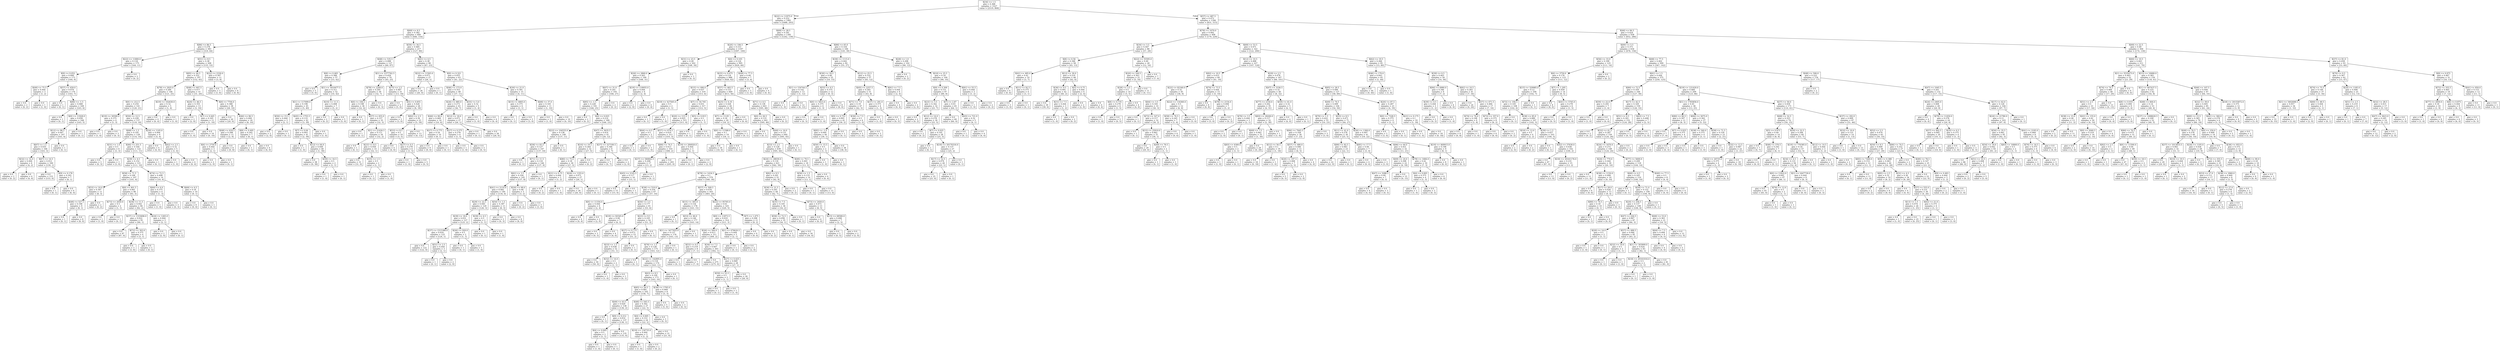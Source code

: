 digraph Tree {
node [shape=box] ;
0 [label="X[34] <= 1.5\ngini = 0.368\nsamples = 3327\nvalue = [2519, 808]"] ;
1 [label="X[22] <= 11975.0\ngini = 0.252\nsamples = 1981\nvalue = [1688, 293]"] ;
0 -> 1 [labeldistance=2.5, labelangle=45, headlabel="True"] ;
2 [label="X[69] <= 8.5\ngini = 0.382\nsamples = 600\nvalue = [446, 154]"] ;
1 -> 2 ;
3 [label="X[86] <= 86.5\ngini = 0.278\nsamples = 383\nvalue = [319, 64]"] ;
2 -> 3 ;
4 [label="X[22] <= 11800.0\ngini = 0.118\nsamples = 175\nvalue = [164, 11]"] ;
3 -> 4 ;
5 [label="X[9] <= 0.052\ngini = 0.099\nsamples = 173\nvalue = [164, 9]"] ;
4 -> 5 ;
6 [label="X[49] <= 75.5\ngini = 0.444\nsamples = 3\nvalue = [1, 2]"] ;
5 -> 6 ;
7 [label="gini = 0.0\nsamples = 2\nvalue = [0, 2]"] ;
6 -> 7 ;
8 [label="gini = 0.0\nsamples = 1\nvalue = [1, 0]"] ;
6 -> 8 ;
9 [label="X[57] <= 459.0\ngini = 0.079\nsamples = 170\nvalue = [163, 7]"] ;
5 -> 9 ;
10 [label="gini = 0.0\nsamples = 1\nvalue = [0, 1]"] ;
9 -> 10 ;
11 [label="X[86] <= -1.5\ngini = 0.068\nsamples = 169\nvalue = [163, 6]"] ;
9 -> 11 ;
12 [label="gini = 0.0\nsamples = 1\nvalue = [0, 1]"] ;
11 -> 12 ;
13 [label="X[0] <= 11928.0\ngini = 0.058\nsamples = 168\nvalue = [163, 5]"] ;
11 -> 13 ;
14 [label="X[12] <= 86.5\ngini = 0.047\nsamples = 167\nvalue = [163, 4]"] ;
13 -> 14 ;
15 [label="X[67] <= 1.5\ngini = 0.035\nsamples = 166\nvalue = [163, 3]"] ;
14 -> 15 ;
16 [label="X[32] <= 32.0\ngini = 0.444\nsamples = 6\nvalue = [4, 2]"] ;
15 -> 16 ;
17 [label="gini = 0.0\nsamples = 2\nvalue = [0, 2]"] ;
16 -> 17 ;
18 [label="gini = 0.0\nsamples = 4\nvalue = [4, 0]"] ;
16 -> 18 ;
19 [label="X[67] <= 14.5\ngini = 0.012\nsamples = 160\nvalue = [159, 1]"] ;
15 -> 19 ;
20 [label="gini = 0.0\nsamples = 153\nvalue = [153, 0]"] ;
19 -> 20 ;
21 [label="X[9] <= 0.178\ngini = 0.245\nsamples = 7\nvalue = [6, 1]"] ;
19 -> 21 ;
22 [label="gini = 0.0\nsamples = 1\nvalue = [0, 1]"] ;
21 -> 22 ;
23 [label="gini = 0.0\nsamples = 6\nvalue = [6, 0]"] ;
21 -> 23 ;
24 [label="gini = 0.0\nsamples = 1\nvalue = [0, 1]"] ;
14 -> 24 ;
25 [label="gini = 0.0\nsamples = 1\nvalue = [0, 1]"] ;
13 -> 25 ;
26 [label="gini = 0.0\nsamples = 2\nvalue = [0, 2]"] ;
4 -> 26 ;
27 [label="X[51] <= 8.5\ngini = 0.38\nsamples = 208\nvalue = [155, 53]"] ;
3 -> 27 ;
28 [label="X[85] <= 44.5\ngini = 0.352\nsamples = 197\nvalue = [152, 45]"] ;
27 -> 28 ;
29 [label="X[78] <= 2925.0\ngini = 0.284\nsamples = 146\nvalue = [121, 25]"] ;
28 -> 29 ;
30 [label="X[0] <= 212.5\ngini = 0.254\nsamples = 141\nvalue = [120, 21]"] ;
29 -> 30 ;
31 [label="X[19] <= 30590.0\ngini = 0.375\nsamples = 4\nvalue = [1, 3]"] ;
30 -> 31 ;
32 [label="gini = 0.0\nsamples = 1\nvalue = [1, 0]"] ;
31 -> 32 ;
33 [label="gini = 0.0\nsamples = 3\nvalue = [0, 3]"] ;
31 -> 33 ;
34 [label="X[50] <= 12.5\ngini = 0.228\nsamples = 137\nvalue = [119, 18]"] ;
30 -> 34 ;
35 [label="X[68] <= 1.5\ngini = 0.195\nsamples = 128\nvalue = [114, 14]"] ;
34 -> 35 ;
36 [label="X[31] <= 1.0\ngini = 0.5\nsamples = 6\nvalue = [3, 3]"] ;
35 -> 36 ;
37 [label="gini = 0.0\nsamples = 3\nvalue = [0, 3]"] ;
36 -> 37 ;
38 [label="gini = 0.0\nsamples = 3\nvalue = [3, 0]"] ;
36 -> 38 ;
39 [label="X[46] <= 251.5\ngini = 0.164\nsamples = 122\nvalue = [111, 11]"] ;
35 -> 39 ;
40 [label="X[39] <= 4.5\ngini = 0.152\nsamples = 121\nvalue = [111, 10]"] ;
39 -> 40 ;
41 [label="X[58] <= 71.5\ngini = 0.106\nsamples = 107\nvalue = [101, 6]"] ;
40 -> 41 ;
42 [label="X[53] <= 10.0\ngini = 0.397\nsamples = 11\nvalue = [8, 3]"] ;
41 -> 42 ;
43 [label="X[48] <= 527.5\ngini = 0.198\nsamples = 9\nvalue = [8, 1]"] ;
42 -> 43 ;
44 [label="gini = 0.0\nsamples = 1\nvalue = [0, 1]"] ;
43 -> 44 ;
45 [label="gini = 0.0\nsamples = 8\nvalue = [8, 0]"] ;
43 -> 45 ;
46 [label="gini = 0.0\nsamples = 2\nvalue = [0, 2]"] ;
42 -> 46 ;
47 [label="X[0] <= 401.5\ngini = 0.061\nsamples = 96\nvalue = [93, 3]"] ;
41 -> 47 ;
48 [label="X[73] <= 2050.0\ngini = 0.5\nsamples = 2\nvalue = [1, 1]"] ;
47 -> 48 ;
49 [label="gini = 0.0\nsamples = 1\nvalue = [1, 0]"] ;
48 -> 49 ;
50 [label="gini = 0.0\nsamples = 1\nvalue = [0, 1]"] ;
48 -> 50 ;
51 [label="X[36] <= 11.5\ngini = 0.042\nsamples = 94\nvalue = [92, 2]"] ;
47 -> 51 ;
52 [label="X[37] <= 1333696.0\ngini = 0.022\nsamples = 91\nvalue = [90, 1]"] ;
51 -> 52 ;
53 [label="gini = 0.0\nsamples = 87\nvalue = [87, 0]"] ;
52 -> 53 ;
54 [label="X[72] <= 303.0\ngini = 0.375\nsamples = 4\nvalue = [3, 1]"] ;
52 -> 54 ;
55 [label="gini = 0.0\nsamples = 3\nvalue = [3, 0]"] ;
54 -> 55 ;
56 [label="gini = 0.0\nsamples = 1\nvalue = [0, 1]"] ;
54 -> 56 ;
57 [label="X[24] <= 1265.0\ngini = 0.444\nsamples = 3\nvalue = [2, 1]"] ;
51 -> 57 ;
58 [label="gini = 0.0\nsamples = 2\nvalue = [2, 0]"] ;
57 -> 58 ;
59 [label="gini = 0.0\nsamples = 1\nvalue = [0, 1]"] ;
57 -> 59 ;
60 [label="X[74] <= 72.5\ngini = 0.408\nsamples = 14\nvalue = [10, 4]"] ;
40 -> 60 ;
61 [label="X[60] <= 6.0\ngini = 0.375\nsamples = 4\nvalue = [1, 3]"] ;
60 -> 61 ;
62 [label="gini = 0.0\nsamples = 1\nvalue = [1, 0]"] ;
61 -> 62 ;
63 [label="gini = 0.0\nsamples = 3\nvalue = [0, 3]"] ;
61 -> 63 ;
64 [label="X[69] <= 6.5\ngini = 0.18\nsamples = 10\nvalue = [9, 1]"] ;
60 -> 64 ;
65 [label="gini = 0.0\nsamples = 9\nvalue = [9, 0]"] ;
64 -> 65 ;
66 [label="gini = 0.0\nsamples = 1\nvalue = [0, 1]"] ;
64 -> 66 ;
67 [label="gini = 0.0\nsamples = 1\nvalue = [0, 1]"] ;
39 -> 67 ;
68 [label="X[24] <= 1105.0\ngini = 0.494\nsamples = 9\nvalue = [5, 4]"] ;
34 -> 68 ;
69 [label="gini = 0.0\nsamples = 4\nvalue = [4, 0]"] ;
68 -> 69 ;
70 [label="X[62] <= 2.5\ngini = 0.32\nsamples = 5\nvalue = [1, 4]"] ;
68 -> 70 ;
71 [label="gini = 0.0\nsamples = 1\nvalue = [1, 0]"] ;
70 -> 71 ;
72 [label="gini = 0.0\nsamples = 4\nvalue = [0, 4]"] ;
70 -> 72 ;
73 [label="X[19] <= 102630.0\ngini = 0.32\nsamples = 5\nvalue = [1, 4]"] ;
29 -> 73 ;
74 [label="gini = 0.0\nsamples = 4\nvalue = [0, 4]"] ;
73 -> 74 ;
75 [label="gini = 0.0\nsamples = 1\nvalue = [1, 0]"] ;
73 -> 75 ;
76 [label="X[48] <= 607.5\ngini = 0.477\nsamples = 51\nvalue = [31, 20]"] ;
28 -> 76 ;
77 [label="X[20] <= 46.5\ngini = 0.355\nsamples = 13\nvalue = [3, 10]"] ;
76 -> 77 ;
78 [label="gini = 0.0\nsamples = 2\nvalue = [2, 0]"] ;
77 -> 78 ;
79 [label="X[7] <= 0.445\ngini = 0.165\nsamples = 11\nvalue = [1, 10]"] ;
77 -> 79 ;
80 [label="gini = 0.0\nsamples = 1\nvalue = [1, 0]"] ;
79 -> 80 ;
81 [label="gini = 0.0\nsamples = 10\nvalue = [0, 10]"] ;
79 -> 81 ;
82 [label="X[0] <= 7704.0\ngini = 0.388\nsamples = 38\nvalue = [28, 10]"] ;
76 -> 82 ;
83 [label="gini = 0.0\nsamples = 20\nvalue = [20, 0]"] ;
82 -> 83 ;
84 [label="X[46] <= 96.5\ngini = 0.494\nsamples = 18\nvalue = [8, 10]"] ;
82 -> 84 ;
85 [label="X[48] <= 618.5\ngini = 0.298\nsamples = 11\nvalue = [2, 9]"] ;
84 -> 85 ;
86 [label="X[6] <= 2750.0\ngini = 0.444\nsamples = 3\nvalue = [2, 1]"] ;
85 -> 86 ;
87 [label="gini = 0.0\nsamples = 2\nvalue = [2, 0]"] ;
86 -> 87 ;
88 [label="gini = 0.0\nsamples = 1\nvalue = [0, 1]"] ;
86 -> 88 ;
89 [label="gini = 0.0\nsamples = 8\nvalue = [0, 8]"] ;
85 -> 89 ;
90 [label="X[8] <= 0.495\ngini = 0.245\nsamples = 7\nvalue = [6, 1]"] ;
84 -> 90 ;
91 [label="gini = 0.0\nsamples = 1\nvalue = [0, 1]"] ;
90 -> 91 ;
92 [label="gini = 0.0\nsamples = 6\nvalue = [6, 0]"] ;
90 -> 92 ;
93 [label="X[22] <= 2330.0\ngini = 0.397\nsamples = 11\nvalue = [3, 8]"] ;
27 -> 93 ;
94 [label="gini = 0.0\nsamples = 3\nvalue = [3, 0]"] ;
93 -> 94 ;
95 [label="gini = 0.0\nsamples = 8\nvalue = [0, 8]"] ;
93 -> 95 ;
96 [label="X[59] <= 34.5\ngini = 0.485\nsamples = 217\nvalue = [127, 90]"] ;
2 -> 96 ;
97 [label="X[48] <= 535.5\ngini = 0.498\nsamples = 127\nvalue = [60, 67]"] ;
96 -> 97 ;
98 [label="X[8] <= 0.465\ngini = 0.388\nsamples = 57\nvalue = [15, 42]"] ;
97 -> 98 ;
99 [label="gini = 0.0\nsamples = 5\nvalue = [5, 0]"] ;
98 -> 99 ;
100 [label="X[1] <= 3010477.5\ngini = 0.311\nsamples = 52\nvalue = [10, 42]"] ;
98 -> 100 ;
101 [label="X[1] <= 117099.0\ngini = 0.198\nsamples = 45\nvalue = [5, 40]"] ;
100 -> 101 ;
102 [label="X[50] <= 15.5\ngini = 0.444\nsamples = 3\nvalue = [2, 1]"] ;
101 -> 102 ;
103 [label="gini = 0.0\nsamples = 2\nvalue = [2, 0]"] ;
102 -> 103 ;
104 [label="gini = 0.0\nsamples = 1\nvalue = [0, 1]"] ;
102 -> 104 ;
105 [label="X[45] <= 1755.5\ngini = 0.133\nsamples = 42\nvalue = [3, 39]"] ;
101 -> 105 ;
106 [label="X[7] <= 0.04\ngini = 0.093\nsamples = 41\nvalue = [2, 39]"] ;
105 -> 106 ;
107 [label="gini = 0.0\nsamples = 1\nvalue = [1, 0]"] ;
106 -> 107 ;
108 [label="X[12] <= 64.0\ngini = 0.049\nsamples = 40\nvalue = [1, 39]"] ;
106 -> 108 ;
109 [label="gini = 0.0\nsamples = 38\nvalue = [0, 38]"] ;
108 -> 109 ;
110 [label="X[59] <= 16.5\ngini = 0.5\nsamples = 2\nvalue = [1, 1]"] ;
108 -> 110 ;
111 [label="gini = 0.0\nsamples = 1\nvalue = [1, 0]"] ;
110 -> 111 ;
112 [label="gini = 0.0\nsamples = 1\nvalue = [0, 1]"] ;
110 -> 112 ;
113 [label="gini = 0.0\nsamples = 1\nvalue = [1, 0]"] ;
105 -> 113 ;
114 [label="X[10] <= 11.5\ngini = 0.408\nsamples = 7\nvalue = [5, 2]"] ;
100 -> 114 ;
115 [label="gini = 0.0\nsamples = 2\nvalue = [0, 2]"] ;
114 -> 115 ;
116 [label="gini = 0.0\nsamples = 5\nvalue = [5, 0]"] ;
114 -> 116 ;
117 [label="X[1] <= 2377762.5\ngini = 0.459\nsamples = 70\nvalue = [45, 25]"] ;
97 -> 117 ;
118 [label="X[78] <= 2200.0\ngini = 0.295\nsamples = 39\nvalue = [32, 7]"] ;
117 -> 118 ;
119 [label="X[0] <= 336.5\ngini = 0.198\nsamples = 36\nvalue = [32, 4]"] ;
118 -> 119 ;
120 [label="gini = 0.0\nsamples = 1\nvalue = [0, 1]"] ;
119 -> 120 ;
121 [label="X[57] <= 455.0\ngini = 0.157\nsamples = 35\nvalue = [32, 3]"] ;
119 -> 121 ;
122 [label="gini = 0.0\nsamples = 1\nvalue = [0, 1]"] ;
121 -> 122 ;
123 [label="X[1] <= 21426.5\ngini = 0.111\nsamples = 34\nvalue = [32, 2]"] ;
121 -> 123 ;
124 [label="gini = 0.0\nsamples = 1\nvalue = [0, 1]"] ;
123 -> 124 ;
125 [label="X[23] <= 8.5\ngini = 0.059\nsamples = 33\nvalue = [32, 1]"] ;
123 -> 125 ;
126 [label="gini = 0.0\nsamples = 31\nvalue = [31, 0]"] ;
125 -> 126 ;
127 [label="X[35] <= 1.5\ngini = 0.5\nsamples = 2\nvalue = [1, 1]"] ;
125 -> 127 ;
128 [label="gini = 0.0\nsamples = 1\nvalue = [0, 1]"] ;
127 -> 128 ;
129 [label="gini = 0.0\nsamples = 1\nvalue = [1, 0]"] ;
127 -> 129 ;
130 [label="gini = 0.0\nsamples = 3\nvalue = [0, 3]"] ;
118 -> 130 ;
131 [label="X[75] <= 2.5\ngini = 0.487\nsamples = 31\nvalue = [13, 18]"] ;
117 -> 131 ;
132 [label="gini = 0.0\nsamples = 5\nvalue = [5, 0]"] ;
131 -> 132 ;
133 [label="X[5] <= 0.855\ngini = 0.426\nsamples = 26\nvalue = [8, 18]"] ;
131 -> 133 ;
134 [label="gini = 0.0\nsamples = 3\nvalue = [3, 0]"] ;
133 -> 134 ;
135 [label="X[82] <= 2.5\ngini = 0.34\nsamples = 23\nvalue = [5, 18]"] ;
133 -> 135 ;
136 [label="X[53] <= 8.5\ngini = 0.5\nsamples = 10\nvalue = [5, 5]"] ;
135 -> 136 ;
137 [label="gini = 0.0\nsamples = 4\nvalue = [4, 0]"] ;
136 -> 137 ;
138 [label="X[27] <= 0.5\ngini = 0.278\nsamples = 6\nvalue = [1, 5]"] ;
136 -> 138 ;
139 [label="gini = 0.0\nsamples = 1\nvalue = [1, 0]"] ;
138 -> 139 ;
140 [label="gini = 0.0\nsamples = 5\nvalue = [0, 5]"] ;
138 -> 140 ;
141 [label="gini = 0.0\nsamples = 13\nvalue = [0, 13]"] ;
135 -> 141 ;
142 [label="X[61] <= 4.5\ngini = 0.38\nsamples = 90\nvalue = [67, 23]"] ;
96 -> 142 ;
143 [label="X[22] <= 11565.0\ngini = 0.071\nsamples = 27\nvalue = [26, 1]"] ;
142 -> 143 ;
144 [label="gini = 0.0\nsamples = 26\nvalue = [26, 0]"] ;
143 -> 144 ;
145 [label="gini = 0.0\nsamples = 1\nvalue = [0, 1]"] ;
143 -> 145 ;
146 [label="X[9] <= 0.321\ngini = 0.455\nsamples = 63\nvalue = [41, 22]"] ;
142 -> 146 ;
147 [label="X[46] <= 173.0\ngini = 0.353\nsamples = 48\nvalue = [37, 11]"] ;
146 -> 147 ;
148 [label="X[26] <= 885.0\ngini = 0.273\nsamples = 43\nvalue = [36, 7]"] ;
147 -> 148 ;
149 [label="X[46] <= 90.0\ngini = 0.469\nsamples = 16\nvalue = [10, 6]"] ;
148 -> 149 ;
150 [label="X[27] <= 0.775\ngini = 0.18\nsamples = 10\nvalue = [9, 1]"] ;
149 -> 150 ;
151 [label="gini = 0.0\nsamples = 9\nvalue = [9, 0]"] ;
150 -> 151 ;
152 [label="gini = 0.0\nsamples = 1\nvalue = [0, 1]"] ;
150 -> 152 ;
153 [label="X[27] <= 0.575\ngini = 0.278\nsamples = 6\nvalue = [1, 5]"] ;
149 -> 153 ;
154 [label="gini = 0.0\nsamples = 1\nvalue = [1, 0]"] ;
153 -> 154 ;
155 [label="gini = 0.0\nsamples = 5\nvalue = [0, 5]"] ;
153 -> 155 ;
156 [label="X[12] <= 18.0\ngini = 0.071\nsamples = 27\nvalue = [26, 1]"] ;
148 -> 156 ;
157 [label="gini = 0.0\nsamples = 1\nvalue = [0, 1]"] ;
156 -> 157 ;
158 [label="gini = 0.0\nsamples = 26\nvalue = [26, 0]"] ;
156 -> 158 ;
159 [label="X[55] <= 5.0\ngini = 0.32\nsamples = 5\nvalue = [1, 4]"] ;
147 -> 159 ;
160 [label="gini = 0.0\nsamples = 1\nvalue = [1, 0]"] ;
159 -> 160 ;
161 [label="gini = 0.0\nsamples = 4\nvalue = [0, 4]"] ;
159 -> 161 ;
162 [label="X[30] <= 21.0\ngini = 0.391\nsamples = 15\nvalue = [4, 11]"] ;
146 -> 162 ;
163 [label="X[15] <= 4805.0\ngini = 0.375\nsamples = 4\nvalue = [3, 1]"] ;
162 -> 163 ;
164 [label="gini = 0.0\nsamples = 1\nvalue = [0, 1]"] ;
163 -> 164 ;
165 [label="gini = 0.0\nsamples = 3\nvalue = [3, 0]"] ;
163 -> 165 ;
166 [label="X[68] <= 37.0\ngini = 0.165\nsamples = 11\nvalue = [1, 10]"] ;
162 -> 166 ;
167 [label="gini = 0.0\nsamples = 1\nvalue = [1, 0]"] ;
166 -> 167 ;
168 [label="gini = 0.0\nsamples = 10\nvalue = [0, 10]"] ;
166 -> 168 ;
169 [label="X[69] <= 28.5\ngini = 0.181\nsamples = 1381\nvalue = [1242, 139]"] ;
1 -> 169 ;
170 [label="X[20] <= 106.5\ngini = 0.153\nsamples = 1197\nvalue = [1097, 100]"] ;
169 -> 170 ;
171 [label="X[31] <= 23.5\ngini = 0.28\nsamples = 202\nvalue = [168, 34]"] ;
170 -> 171 ;
172 [label="X[26] <= 2860.0\ngini = 0.263\nsamples = 199\nvalue = [168, 31]"] ;
171 -> 172 ;
173 [label="X[67] <= 31.0\ngini = 0.241\nsamples = 193\nvalue = [166, 27]"] ;
172 -> 173 ;
174 [label="X[85] <= -1.5\ngini = 0.228\nsamples = 191\nvalue = [166, 25]"] ;
173 -> 174 ;
175 [label="gini = 0.0\nsamples = 2\nvalue = [0, 2]"] ;
174 -> 175 ;
176 [label="X[4] <= 0.025\ngini = 0.214\nsamples = 189\nvalue = [166, 23]"] ;
174 -> 176 ;
177 [label="X[22] <= 104555.0\ngini = 0.138\nsamples = 148\nvalue = [137, 11]"] ;
176 -> 177 ;
178 [label="X[58] <= 65.5\ngini = 0.127\nsamples = 147\nvalue = [137, 10]"] ;
177 -> 178 ;
179 [label="gini = 0.0\nsamples = 1\nvalue = [0, 1]"] ;
178 -> 179 ;
180 [label="X[71] <= 11.5\ngini = 0.116\nsamples = 146\nvalue = [137, 9]"] ;
178 -> 180 ;
181 [label="X[61] <= 3.5\ngini = 0.104\nsamples = 145\nvalue = [137, 8]"] ;
180 -> 181 ;
182 [label="X[41] <= 2110.0\ngini = 0.082\nsamples = 140\nvalue = [134, 6]"] ;
181 -> 182 ;
183 [label="X[29] <= 22.5\ngini = 0.045\nsamples = 129\nvalue = [126, 3]"] ;
182 -> 183 ;
184 [label="X[39] <= 18.0\ngini = 0.031\nsamples = 127\nvalue = [125, 2]"] ;
183 -> 184 ;
185 [label="X[37] <= 1515380.0\ngini = 0.016\nsamples = 125\nvalue = [124, 1]"] ;
184 -> 185 ;
186 [label="gini = 0.0\nsamples = 122\nvalue = [122, 0]"] ;
185 -> 186 ;
187 [label="X[51] <= 2.5\ngini = 0.444\nsamples = 3\nvalue = [2, 1]"] ;
185 -> 187 ;
188 [label="gini = 0.0\nsamples = 1\nvalue = [0, 1]"] ;
187 -> 188 ;
189 [label="gini = 0.0\nsamples = 2\nvalue = [2, 0]"] ;
187 -> 189 ;
190 [label="X[26] <= 920.0\ngini = 0.5\nsamples = 2\nvalue = [1, 1]"] ;
184 -> 190 ;
191 [label="gini = 0.0\nsamples = 1\nvalue = [0, 1]"] ;
190 -> 191 ;
192 [label="gini = 0.0\nsamples = 1\nvalue = [1, 0]"] ;
190 -> 192 ;
193 [label="X[39] <= 4.5\ngini = 0.5\nsamples = 2\nvalue = [1, 1]"] ;
183 -> 193 ;
194 [label="gini = 0.0\nsamples = 1\nvalue = [0, 1]"] ;
193 -> 194 ;
195 [label="gini = 0.0\nsamples = 1\nvalue = [1, 0]"] ;
193 -> 195 ;
196 [label="X[54] <= 1.5\ngini = 0.397\nsamples = 11\nvalue = [8, 3]"] ;
182 -> 196 ;
197 [label="gini = 0.0\nsamples = 3\nvalue = [0, 3]"] ;
196 -> 197 ;
198 [label="gini = 0.0\nsamples = 8\nvalue = [8, 0]"] ;
196 -> 198 ;
199 [label="X[20] <= 68.0\ngini = 0.48\nsamples = 5\nvalue = [3, 2]"] ;
181 -> 199 ;
200 [label="gini = 0.0\nsamples = 2\nvalue = [0, 2]"] ;
199 -> 200 ;
201 [label="gini = 0.0\nsamples = 3\nvalue = [3, 0]"] ;
199 -> 201 ;
202 [label="gini = 0.0\nsamples = 1\nvalue = [0, 1]"] ;
180 -> 202 ;
203 [label="gini = 0.0\nsamples = 1\nvalue = [0, 1]"] ;
177 -> 203 ;
204 [label="X[47] <= 3635.5\ngini = 0.414\nsamples = 41\nvalue = [29, 12]"] ;
176 -> 204 ;
205 [label="X[10] <= 19.5\ngini = 0.264\nsamples = 32\nvalue = [27, 5]"] ;
204 -> 205 ;
206 [label="X[80] <= 75.0\ngini = 0.18\nsamples = 30\nvalue = [27, 3]"] ;
205 -> 206 ;
207 [label="X[21] <= 0.75\ngini = 0.444\nsamples = 3\nvalue = [1, 2]"] ;
206 -> 207 ;
208 [label="gini = 0.0\nsamples = 2\nvalue = [0, 2]"] ;
207 -> 208 ;
209 [label="gini = 0.0\nsamples = 1\nvalue = [1, 0]"] ;
207 -> 209 ;
210 [label="X[26] <= 1355.0\ngini = 0.071\nsamples = 27\nvalue = [26, 1]"] ;
206 -> 210 ;
211 [label="gini = 0.0\nsamples = 26\nvalue = [26, 0]"] ;
210 -> 211 ;
212 [label="gini = 0.0\nsamples = 1\nvalue = [0, 1]"] ;
210 -> 212 ;
213 [label="gini = 0.0\nsamples = 2\nvalue = [0, 2]"] ;
205 -> 213 ;
214 [label="X[37] <= 327100.5\ngini = 0.346\nsamples = 9\nvalue = [2, 7]"] ;
204 -> 214 ;
215 [label="gini = 0.0\nsamples = 7\nvalue = [0, 7]"] ;
214 -> 215 ;
216 [label="gini = 0.0\nsamples = 2\nvalue = [2, 0]"] ;
214 -> 216 ;
217 [label="gini = 0.0\nsamples = 2\nvalue = [0, 2]"] ;
173 -> 217 ;
218 [label="X[19] <= 118955.0\ngini = 0.444\nsamples = 6\nvalue = [2, 4]"] ;
172 -> 218 ;
219 [label="gini = 0.0\nsamples = 2\nvalue = [2, 0]"] ;
218 -> 219 ;
220 [label="gini = 0.0\nsamples = 4\nvalue = [0, 4]"] ;
218 -> 220 ;
221 [label="gini = 0.0\nsamples = 3\nvalue = [0, 3]"] ;
171 -> 221 ;
222 [label="X[4] <= 0.105\ngini = 0.124\nsamples = 995\nvalue = [929, 66]"] ;
170 -> 222 ;
223 [label="X[25] <= 0.075\ngini = 0.118\nsamples = 988\nvalue = [926, 62]"] ;
222 -> 223 ;
224 [label="X[15] <= 490.0\ngini = 0.037\nsamples = 319\nvalue = [313, 6]"] ;
223 -> 224 ;
225 [label="X[19] <= 427565.0\ngini = 0.5\nsamples = 2\nvalue = [1, 1]"] ;
224 -> 225 ;
226 [label="gini = 0.0\nsamples = 1\nvalue = [0, 1]"] ;
225 -> 226 ;
227 [label="gini = 0.0\nsamples = 1\nvalue = [1, 0]"] ;
225 -> 227 ;
228 [label="X[7] <= 54.745\ngini = 0.031\nsamples = 317\nvalue = [312, 5]"] ;
224 -> 228 ;
229 [label="X[20] <= 115.5\ngini = 0.025\nsamples = 315\nvalue = [311, 4]"] ;
228 -> 229 ;
230 [label="X[64] <= 6.5\ngini = 0.5\nsamples = 2\nvalue = [1, 1]"] ;
229 -> 230 ;
231 [label="gini = 0.0\nsamples = 1\nvalue = [0, 1]"] ;
230 -> 231 ;
232 [label="gini = 0.0\nsamples = 1\nvalue = [1, 0]"] ;
230 -> 232 ;
233 [label="X[57] <= 674.5\ngini = 0.019\nsamples = 313\nvalue = [310, 3]"] ;
229 -> 233 ;
234 [label="X[80] <= 74.5\ngini = 0.013\nsamples = 310\nvalue = [308, 2]"] ;
233 -> 234 ;
235 [label="X[37] <= 580842.5\ngini = 0.208\nsamples = 17\nvalue = [15, 2]"] ;
234 -> 235 ;
236 [label="X[45] <= 2145.5\ngini = 0.117\nsamples = 16\nvalue = [15, 1]"] ;
235 -> 236 ;
237 [label="gini = 0.0\nsamples = 15\nvalue = [15, 0]"] ;
236 -> 237 ;
238 [label="gini = 0.0\nsamples = 1\nvalue = [0, 1]"] ;
236 -> 238 ;
239 [label="gini = 0.0\nsamples = 1\nvalue = [0, 1]"] ;
235 -> 239 ;
240 [label="gini = 0.0\nsamples = 293\nvalue = [293, 0]"] ;
234 -> 240 ;
241 [label="X[19] <= 284920.0\ngini = 0.444\nsamples = 3\nvalue = [2, 1]"] ;
233 -> 241 ;
242 [label="gini = 0.0\nsamples = 1\nvalue = [0, 1]"] ;
241 -> 242 ;
243 [label="gini = 0.0\nsamples = 2\nvalue = [2, 0]"] ;
241 -> 243 ;
244 [label="X[5] <= 0.915\ngini = 0.5\nsamples = 2\nvalue = [1, 1]"] ;
228 -> 244 ;
245 [label="gini = 0.0\nsamples = 1\nvalue = [0, 1]"] ;
244 -> 245 ;
246 [label="gini = 0.0\nsamples = 1\nvalue = [1, 0]"] ;
244 -> 246 ;
247 [label="X[57] <= 483.5\ngini = 0.153\nsamples = 669\nvalue = [613, 56]"] ;
223 -> 247 ;
248 [label="X[25] <= 0.35\ngini = 0.426\nsamples = 26\nvalue = [18, 8]"] ;
247 -> 248 ;
249 [label="X[7] <= 13.05\ngini = 0.18\nsamples = 20\nvalue = [18, 2]"] ;
248 -> 249 ;
250 [label="X[0] <= 11588.0\ngini = 0.1\nsamples = 19\nvalue = [18, 1]"] ;
249 -> 250 ;
251 [label="gini = 0.0\nsamples = 18\nvalue = [18, 0]"] ;
250 -> 251 ;
252 [label="gini = 0.0\nsamples = 1\nvalue = [0, 1]"] ;
250 -> 252 ;
253 [label="gini = 0.0\nsamples = 1\nvalue = [0, 1]"] ;
249 -> 253 ;
254 [label="gini = 0.0\nsamples = 6\nvalue = [0, 6]"] ;
248 -> 254 ;
255 [label="X[71] <= 6.5\ngini = 0.138\nsamples = 643\nvalue = [595, 48]"] ;
247 -> 255 ;
256 [label="X[0] <= 26.5\ngini = 0.133\nsamples = 641\nvalue = [595, 46]"] ;
255 -> 256 ;
257 [label="gini = 0.0\nsamples = 1\nvalue = [0, 1]"] ;
256 -> 257 ;
258 [label="X[40] <= 16.0\ngini = 0.131\nsamples = 640\nvalue = [595, 45]"] ;
256 -> 258 ;
259 [label="X[33] <= 2.5\ngini = 0.128\nsamples = 639\nvalue = [595, 44]"] ;
258 -> 259 ;
260 [label="X[24] <= 28030.0\ngini = 0.118\nsamples = 621\nvalue = [582, 39]"] ;
259 -> 260 ;
261 [label="X[78] <= 1434.5\ngini = 0.1\nsamples = 570\nvalue = [540, 30]"] ;
260 -> 261 ;
262 [label="X[38] <= 510.0\ngini = 0.254\nsamples = 67\nvalue = [57, 10]"] ;
261 -> 262 ;
263 [label="X[0] <= 11354.0\ngini = 0.444\nsamples = 6\nvalue = [2, 4]"] ;
262 -> 263 ;
264 [label="gini = 0.0\nsamples = 4\nvalue = [0, 4]"] ;
263 -> 264 ;
265 [label="gini = 0.0\nsamples = 2\nvalue = [2, 0]"] ;
263 -> 265 ;
266 [label="X[50] <= 3.5\ngini = 0.177\nsamples = 61\nvalue = [55, 6]"] ;
262 -> 266 ;
267 [label="X[19] <= 92545.0\ngini = 0.49\nsamples = 7\nvalue = [4, 3]"] ;
266 -> 267 ;
268 [label="gini = 0.0\nsamples = 3\nvalue = [0, 3]"] ;
267 -> 268 ;
269 [label="gini = 0.0\nsamples = 4\nvalue = [4, 0]"] ;
267 -> 269 ;
270 [label="X[23] <= 9.5\ngini = 0.105\nsamples = 54\nvalue = [51, 3]"] ;
266 -> 270 ;
271 [label="X[27] <= 0.775\ngini = 0.073\nsamples = 53\nvalue = [51, 2]"] ;
270 -> 271 ;
272 [label="X[33] <= 1.5\ngini = 0.038\nsamples = 52\nvalue = [51, 1]"] ;
271 -> 272 ;
273 [label="gini = 0.0\nsamples = 50\nvalue = [50, 0]"] ;
272 -> 273 ;
274 [label="X[32] <= 14.0\ngini = 0.5\nsamples = 2\nvalue = [1, 1]"] ;
272 -> 274 ;
275 [label="gini = 0.0\nsamples = 1\nvalue = [1, 0]"] ;
274 -> 275 ;
276 [label="gini = 0.0\nsamples = 1\nvalue = [0, 1]"] ;
274 -> 276 ;
277 [label="gini = 0.0\nsamples = 1\nvalue = [0, 1]"] ;
271 -> 277 ;
278 [label="gini = 0.0\nsamples = 1\nvalue = [0, 1]"] ;
270 -> 278 ;
279 [label="X[57] <= 509.5\ngini = 0.076\nsamples = 503\nvalue = [483, 20]"] ;
261 -> 279 ;
280 [label="X[15] <= 305.0\ngini = 0.154\nsamples = 178\nvalue = [163, 15]"] ;
279 -> 280 ;
281 [label="gini = 0.0\nsamples = 1\nvalue = [0, 1]"] ;
280 -> 281 ;
282 [label="X[53] <= 46.0\ngini = 0.146\nsamples = 177\nvalue = [163, 14]"] ;
280 -> 282 ;
283 [label="X[1] <= 3477955.0\ngini = 0.137\nsamples = 176\nvalue = [163, 13]"] ;
282 -> 283 ;
284 [label="X[76] <= 1.5\ngini = 0.128\nsamples = 175\nvalue = [163, 12]"] ;
283 -> 284 ;
285 [label="gini = 0.0\nsamples = 1\nvalue = [0, 1]"] ;
284 -> 285 ;
286 [label="X[22] <= 142895.0\ngini = 0.118\nsamples = 174\nvalue = [163, 11]"] ;
284 -> 286 ;
287 [label="X[63] <= 8.5\ngini = 0.109\nsamples = 173\nvalue = [163, 10]"] ;
286 -> 287 ;
288 [label="X[85] <= 29.5\ngini = 0.081\nsamples = 165\nvalue = [158, 7]"] ;
287 -> 288 ;
289 [label="X[49] <= 63.5\ngini = 0.029\nsamples = 138\nvalue = [136, 2]"] ;
288 -> 289 ;
290 [label="gini = 0.0\nsamples = 1\nvalue = [0, 1]"] ;
289 -> 290 ;
291 [label="X[9] <= 0.212\ngini = 0.014\nsamples = 137\nvalue = [136, 1]"] ;
289 -> 291 ;
292 [label="X[4] <= 0.005\ngini = 0.5\nsamples = 2\nvalue = [1, 1]"] ;
291 -> 292 ;
293 [label="gini = 0.0\nsamples = 1\nvalue = [1, 0]"] ;
292 -> 293 ;
294 [label="gini = 0.0\nsamples = 1\nvalue = [0, 1]"] ;
292 -> 294 ;
295 [label="gini = 0.0\nsamples = 135\nvalue = [135, 0]"] ;
291 -> 295 ;
296 [label="X[48] <= 545.5\ngini = 0.302\nsamples = 27\nvalue = [22, 5]"] ;
288 -> 296 ;
297 [label="X[4] <= 0.005\ngini = 0.153\nsamples = 24\nvalue = [22, 2]"] ;
296 -> 297 ;
298 [label="X[19] <= 134735.0\ngini = 0.444\nsamples = 3\nvalue = [1, 2]"] ;
297 -> 298 ;
299 [label="gini = 0.0\nsamples = 1\nvalue = [1, 0]"] ;
298 -> 299 ;
300 [label="gini = 0.0\nsamples = 2\nvalue = [0, 2]"] ;
298 -> 300 ;
301 [label="gini = 0.0\nsamples = 21\nvalue = [21, 0]"] ;
297 -> 301 ;
302 [label="gini = 0.0\nsamples = 3\nvalue = [0, 3]"] ;
296 -> 302 ;
303 [label="X[38] <= 1795.0\ngini = 0.469\nsamples = 8\nvalue = [5, 3]"] ;
287 -> 303 ;
304 [label="gini = 0.0\nsamples = 5\nvalue = [5, 0]"] ;
303 -> 304 ;
305 [label="gini = 0.0\nsamples = 3\nvalue = [0, 3]"] ;
303 -> 305 ;
306 [label="gini = 0.0\nsamples = 1\nvalue = [0, 1]"] ;
286 -> 306 ;
307 [label="gini = 0.0\nsamples = 1\nvalue = [0, 1]"] ;
283 -> 307 ;
308 [label="gini = 0.0\nsamples = 1\nvalue = [0, 1]"] ;
282 -> 308 ;
309 [label="X[22] <= 95765.0\ngini = 0.03\nsamples = 325\nvalue = [320, 5]"] ;
279 -> 309 ;
310 [label="X[0] <= 11873.5\ngini = 0.019\nsamples = 314\nvalue = [311, 3]"] ;
309 -> 310 ;
311 [label="X[26] <= 560.0\ngini = 0.013\nsamples = 311\nvalue = [309, 2]"] ;
310 -> 311 ;
312 [label="X[53] <= 6.5\ngini = 0.219\nsamples = 8\nvalue = [7, 1]"] ;
311 -> 312 ;
313 [label="gini = 0.0\nsamples = 1\nvalue = [0, 1]"] ;
312 -> 313 ;
314 [label="gini = 0.0\nsamples = 7\nvalue = [7, 0]"] ;
312 -> 314 ;
315 [label="X[36] <= 7.5\ngini = 0.007\nsamples = 303\nvalue = [302, 1]"] ;
311 -> 315 ;
316 [label="gini = 0.0\nsamples = 275\nvalue = [275, 0]"] ;
315 -> 316 ;
317 [label="X[27] <= 0.425\ngini = 0.069\nsamples = 28\nvalue = [27, 1]"] ;
315 -> 317 ;
318 [label="X[59] <= 55.5\ngini = 0.5\nsamples = 2\nvalue = [1, 1]"] ;
317 -> 318 ;
319 [label="gini = 0.0\nsamples = 1\nvalue = [0, 1]"] ;
318 -> 319 ;
320 [label="gini = 0.0\nsamples = 1\nvalue = [1, 0]"] ;
318 -> 320 ;
321 [label="gini = 0.0\nsamples = 26\nvalue = [26, 0]"] ;
317 -> 321 ;
322 [label="X[1] <= 479620.5\ngini = 0.444\nsamples = 3\nvalue = [2, 1]"] ;
310 -> 322 ;
323 [label="gini = 0.0\nsamples = 1\nvalue = [0, 1]"] ;
322 -> 323 ;
324 [label="gini = 0.0\nsamples = 2\nvalue = [2, 0]"] ;
322 -> 324 ;
325 [label="X[7] <= 1.475\ngini = 0.298\nsamples = 11\nvalue = [9, 2]"] ;
309 -> 325 ;
326 [label="gini = 0.0\nsamples = 9\nvalue = [9, 0]"] ;
325 -> 326 ;
327 [label="gini = 0.0\nsamples = 2\nvalue = [0, 2]"] ;
325 -> 327 ;
328 [label="X[82] <= 9.5\ngini = 0.291\nsamples = 51\nvalue = [42, 9]"] ;
260 -> 328 ;
329 [label="X[30] <= 21.5\ngini = 0.245\nsamples = 49\nvalue = [42, 7]"] ;
328 -> 329 ;
330 [label="X[35] <= 7.5\ngini = 0.105\nsamples = 36\nvalue = [34, 2]"] ;
329 -> 330 ;
331 [label="X[58] <= 72.5\ngini = 0.056\nsamples = 35\nvalue = [34, 1]"] ;
330 -> 331 ;
332 [label="gini = 0.0\nsamples = 1\nvalue = [0, 1]"] ;
331 -> 332 ;
333 [label="gini = 0.0\nsamples = 34\nvalue = [34, 0]"] ;
331 -> 333 ;
334 [label="gini = 0.0\nsamples = 1\nvalue = [0, 1]"] ;
330 -> 334 ;
335 [label="X[73] <= 2450.0\ngini = 0.473\nsamples = 13\nvalue = [8, 5]"] ;
329 -> 335 ;
336 [label="gini = 0.0\nsamples = 6\nvalue = [6, 0]"] ;
335 -> 336 ;
337 [label="X[15] <= 68580.0\ngini = 0.408\nsamples = 7\nvalue = [2, 5]"] ;
335 -> 337 ;
338 [label="gini = 0.0\nsamples = 5\nvalue = [0, 5]"] ;
337 -> 338 ;
339 [label="gini = 0.0\nsamples = 2\nvalue = [2, 0]"] ;
337 -> 339 ;
340 [label="gini = 0.0\nsamples = 2\nvalue = [0, 2]"] ;
328 -> 340 ;
341 [label="X[49] <= 79.5\ngini = 0.401\nsamples = 18\nvalue = [13, 5]"] ;
259 -> 341 ;
342 [label="X[56] <= 1.5\ngini = 0.133\nsamples = 14\nvalue = [13, 1]"] ;
341 -> 342 ;
343 [label="gini = 0.0\nsamples = 1\nvalue = [0, 1]"] ;
342 -> 343 ;
344 [label="gini = 0.0\nsamples = 13\nvalue = [13, 0]"] ;
342 -> 344 ;
345 [label="gini = 0.0\nsamples = 4\nvalue = [0, 4]"] ;
341 -> 345 ;
346 [label="gini = 0.0\nsamples = 1\nvalue = [0, 1]"] ;
258 -> 346 ;
347 [label="gini = 0.0\nsamples = 2\nvalue = [0, 2]"] ;
255 -> 347 ;
348 [label="X[49] <= 77.5\ngini = 0.49\nsamples = 7\nvalue = [3, 4]"] ;
222 -> 348 ;
349 [label="gini = 0.0\nsamples = 3\nvalue = [3, 0]"] ;
348 -> 349 ;
350 [label="gini = 0.0\nsamples = 4\nvalue = [0, 4]"] ;
348 -> 350 ;
351 [label="X[86] <= 65.0\ngini = 0.334\nsamples = 184\nvalue = [145, 39]"] ;
169 -> 351 ;
352 [label="X[38] <= 1115.0\ngini = 0.442\nsamples = 82\nvalue = [55, 27]"] ;
351 -> 352 ;
353 [label="X[30] <= 18.5\ngini = 0.48\nsamples = 25\nvalue = [10, 15]"] ;
352 -> 353 ;
354 [label="X[1] <= 154744.5\ngini = 0.142\nsamples = 13\nvalue = [1, 12]"] ;
353 -> 354 ;
355 [label="gini = 0.0\nsamples = 1\nvalue = [1, 0]"] ;
354 -> 355 ;
356 [label="gini = 0.0\nsamples = 12\nvalue = [0, 12]"] ;
354 -> 356 ;
357 [label="X[55] <= 9.5\ngini = 0.375\nsamples = 12\nvalue = [9, 3]"] ;
353 -> 357 ;
358 [label="X[0] <= 5815.0\ngini = 0.375\nsamples = 4\nvalue = [1, 3]"] ;
357 -> 358 ;
359 [label="gini = 0.0\nsamples = 3\nvalue = [0, 3]"] ;
358 -> 359 ;
360 [label="gini = 0.0\nsamples = 1\nvalue = [1, 0]"] ;
358 -> 360 ;
361 [label="gini = 0.0\nsamples = 8\nvalue = [8, 0]"] ;
357 -> 361 ;
362 [label="X[12] <= 25.5\ngini = 0.332\nsamples = 57\nvalue = [45, 12]"] ;
352 -> 362 ;
363 [label="X[45] <= 2257.5\ngini = 0.265\nsamples = 51\nvalue = [43, 8]"] ;
362 -> 363 ;
364 [label="X[71] <= 7.0\ngini = 0.19\nsamples = 47\nvalue = [42, 5]"] ;
363 -> 364 ;
365 [label="X[9] <= 0.753\ngini = 0.093\nsamples = 41\nvalue = [39, 2]"] ;
364 -> 365 ;
366 [label="X[85] <= -1.0\ngini = 0.049\nsamples = 40\nvalue = [39, 1]"] ;
365 -> 366 ;
367 [label="X[50] <= 15.5\ngini = 0.5\nsamples = 2\nvalue = [1, 1]"] ;
366 -> 367 ;
368 [label="gini = 0.0\nsamples = 1\nvalue = [1, 0]"] ;
367 -> 368 ;
369 [label="gini = 0.0\nsamples = 1\nvalue = [0, 1]"] ;
367 -> 369 ;
370 [label="gini = 0.0\nsamples = 38\nvalue = [38, 0]"] ;
366 -> 370 ;
371 [label="gini = 0.0\nsamples = 1\nvalue = [0, 1]"] ;
365 -> 371 ;
372 [label="X[36] <= 7.5\ngini = 0.5\nsamples = 6\nvalue = [3, 3]"] ;
364 -> 372 ;
373 [label="gini = 0.0\nsamples = 3\nvalue = [3, 0]"] ;
372 -> 373 ;
374 [label="gini = 0.0\nsamples = 3\nvalue = [0, 3]"] ;
372 -> 374 ;
375 [label="X[37] <= 291.0\ngini = 0.375\nsamples = 4\nvalue = [1, 3]"] ;
363 -> 375 ;
376 [label="gini = 0.0\nsamples = 1\nvalue = [1, 0]"] ;
375 -> 376 ;
377 [label="gini = 0.0\nsamples = 3\nvalue = [0, 3]"] ;
375 -> 377 ;
378 [label="X[81] <= 7.5\ngini = 0.444\nsamples = 6\nvalue = [2, 4]"] ;
362 -> 378 ;
379 [label="gini = 0.0\nsamples = 4\nvalue = [0, 4]"] ;
378 -> 379 ;
380 [label="gini = 0.0\nsamples = 2\nvalue = [2, 0]"] ;
378 -> 380 ;
381 [label="X[28] <= 1.0\ngini = 0.208\nsamples = 102\nvalue = [90, 12]"] ;
351 -> 381 ;
382 [label="gini = 0.0\nsamples = 2\nvalue = [0, 2]"] ;
381 -> 382 ;
383 [label="X[10] <= 25.5\ngini = 0.18\nsamples = 100\nvalue = [90, 10]"] ;
381 -> 383 ;
384 [label="X[9] <= 0.309\ngini = 0.151\nsamples = 97\nvalue = [89, 8]"] ;
383 -> 384 ;
385 [label="X[23] <= 5.5\ngini = 0.342\nsamples = 32\nvalue = [25, 7]"] ;
384 -> 385 ;
386 [label="gini = 0.0\nsamples = 2\nvalue = [0, 2]"] ;
385 -> 386 ;
387 [label="X[12] <= 14.0\ngini = 0.278\nsamples = 30\nvalue = [25, 5]"] ;
385 -> 387 ;
388 [label="gini = 0.0\nsamples = 2\nvalue = [0, 2]"] ;
387 -> 388 ;
389 [label="X[7] <= 0.025\ngini = 0.191\nsamples = 28\nvalue = [25, 3]"] ;
387 -> 389 ;
390 [label="gini = 0.0\nsamples = 1\nvalue = [0, 1]"] ;
389 -> 390 ;
391 [label="X[18] <= 20170316.0\ngini = 0.137\nsamples = 27\nvalue = [25, 2]"] ;
389 -> 391 ;
392 [label="X[17] <= 52.5\ngini = 0.074\nsamples = 26\nvalue = [25, 1]"] ;
391 -> 392 ;
393 [label="gini = 0.0\nsamples = 25\nvalue = [25, 0]"] ;
392 -> 393 ;
394 [label="gini = 0.0\nsamples = 1\nvalue = [0, 1]"] ;
392 -> 394 ;
395 [label="gini = 0.0\nsamples = 1\nvalue = [0, 1]"] ;
391 -> 395 ;
396 [label="X[7] <= 2.87\ngini = 0.03\nsamples = 65\nvalue = [64, 1]"] ;
384 -> 396 ;
397 [label="gini = 0.0\nsamples = 60\nvalue = [60, 0]"] ;
396 -> 397 ;
398 [label="X[45] <= 721.0\ngini = 0.32\nsamples = 5\nvalue = [4, 1]"] ;
396 -> 398 ;
399 [label="gini = 0.0\nsamples = 1\nvalue = [0, 1]"] ;
398 -> 399 ;
400 [label="gini = 0.0\nsamples = 4\nvalue = [4, 0]"] ;
398 -> 400 ;
401 [label="X[81] <= 55.5\ngini = 0.444\nsamples = 3\nvalue = [1, 2]"] ;
383 -> 401 ;
402 [label="gini = 0.0\nsamples = 1\nvalue = [1, 0]"] ;
401 -> 402 ;
403 [label="gini = 0.0\nsamples = 2\nvalue = [0, 2]"] ;
401 -> 403 ;
404 [label="X[57] <= 487.5\ngini = 0.472\nsamples = 1346\nvalue = [831, 515]"] ;
0 -> 404 [labeldistance=2.5, labelangle=-45, headlabel="False"] ;
405 [label="X[78] <= 1070.0\ngini = 0.492\nsamples = 408\nvalue = [179, 229]"] ;
404 -> 405 ;
406 [label="X[34] <= 3.5\ngini = 0.447\nsamples = 86\nvalue = [57, 29]"] ;
405 -> 406 ;
407 [label="X[8] <= 0.56\ngini = 0.348\nsamples = 58\nvalue = [45, 13]"] ;
406 -> 407 ;
408 [label="X[41] <= 485.0\ngini = 0.42\nsamples = 10\nvalue = [3, 7]"] ;
407 -> 408 ;
409 [label="gini = 0.0\nsamples = 6\nvalue = [0, 6]"] ;
408 -> 409 ;
410 [label="X[11] <= 92.5\ngini = 0.375\nsamples = 4\nvalue = [3, 1]"] ;
408 -> 410 ;
411 [label="gini = 0.0\nsamples = 3\nvalue = [3, 0]"] ;
410 -> 411 ;
412 [label="gini = 0.0\nsamples = 1\nvalue = [0, 1]"] ;
410 -> 412 ;
413 [label="X[12] <= 30.0\ngini = 0.219\nsamples = 48\nvalue = [42, 6]"] ;
407 -> 413 ;
414 [label="X[36] <= 9.5\ngini = 0.091\nsamples = 42\nvalue = [40, 2]"] ;
413 -> 414 ;
415 [label="gini = 0.0\nsamples = 39\nvalue = [39, 0]"] ;
414 -> 415 ;
416 [label="X[31] <= 7.5\ngini = 0.444\nsamples = 3\nvalue = [1, 2]"] ;
414 -> 416 ;
417 [label="gini = 0.0\nsamples = 1\nvalue = [1, 0]"] ;
416 -> 417 ;
418 [label="gini = 0.0\nsamples = 2\nvalue = [0, 2]"] ;
416 -> 418 ;
419 [label="X[5] <= 0.75\ngini = 0.444\nsamples = 6\nvalue = [2, 4]"] ;
413 -> 419 ;
420 [label="gini = 0.0\nsamples = 2\nvalue = [2, 0]"] ;
419 -> 420 ;
421 [label="gini = 0.0\nsamples = 4\nvalue = [0, 4]"] ;
419 -> 421 ;
422 [label="X[22] <= 55595.0\ngini = 0.49\nsamples = 28\nvalue = [12, 16]"] ;
406 -> 422 ;
423 [label="X[20] <= 169.5\ngini = 0.363\nsamples = 21\nvalue = [5, 16]"] ;
422 -> 423 ;
424 [label="X[28] <= 3.5\ngini = 0.5\nsamples = 10\nvalue = [5, 5]"] ;
423 -> 424 ;
425 [label="X[8] <= 0.735\ngini = 0.278\nsamples = 6\nvalue = [1, 5]"] ;
424 -> 425 ;
426 [label="gini = 0.0\nsamples = 1\nvalue = [1, 0]"] ;
425 -> 426 ;
427 [label="gini = 0.0\nsamples = 5\nvalue = [0, 5]"] ;
425 -> 427 ;
428 [label="gini = 0.0\nsamples = 4\nvalue = [4, 0]"] ;
424 -> 428 ;
429 [label="gini = 0.0\nsamples = 11\nvalue = [0, 11]"] ;
423 -> 429 ;
430 [label="gini = 0.0\nsamples = 7\nvalue = [7, 0]"] ;
422 -> 430 ;
431 [label="X[69] <= 53.5\ngini = 0.471\nsamples = 322\nvalue = [122, 200]"] ;
405 -> 431 ;
432 [label="X[12] <= 10.5\ngini = 0.498\nsamples = 227\nvalue = [107, 120]"] ;
431 -> 432 ;
433 [label="X[82] <= 10.5\ngini = 0.433\nsamples = 60\nvalue = [41, 19]"] ;
432 -> 433 ;
434 [label="X[22] <= 82340.0\ngini = 0.32\nsamples = 45\nvalue = [36, 9]"] ;
433 -> 434 ;
435 [label="X[64] <= 3.5\ngini = 0.165\nsamples = 33\nvalue = [30, 3]"] ;
434 -> 435 ;
436 [label="gini = 0.0\nsamples = 1\nvalue = [0, 1]"] ;
435 -> 436 ;
437 [label="X[72] <= 327.0\ngini = 0.117\nsamples = 32\nvalue = [30, 2]"] ;
435 -> 437 ;
438 [label="gini = 0.0\nsamples = 1\nvalue = [0, 1]"] ;
437 -> 438 ;
439 [label="X[15] <= 25910.0\ngini = 0.062\nsamples = 31\nvalue = [30, 1]"] ;
437 -> 439 ;
440 [label="gini = 0.0\nsamples = 29\nvalue = [29, 0]"] ;
439 -> 440 ;
441 [label="X[49] <= 79.5\ngini = 0.5\nsamples = 2\nvalue = [1, 1]"] ;
439 -> 441 ;
442 [label="gini = 0.0\nsamples = 1\nvalue = [0, 1]"] ;
441 -> 442 ;
443 [label="gini = 0.0\nsamples = 1\nvalue = [1, 0]"] ;
441 -> 443 ;
444 [label="X[22] <= 116360.0\ngini = 0.5\nsamples = 12\nvalue = [6, 6]"] ;
434 -> 444 ;
445 [label="X[58] <= 76.5\ngini = 0.245\nsamples = 7\nvalue = [1, 6]"] ;
444 -> 445 ;
446 [label="gini = 0.0\nsamples = 6\nvalue = [0, 6]"] ;
445 -> 446 ;
447 [label="gini = 0.0\nsamples = 1\nvalue = [1, 0]"] ;
445 -> 447 ;
448 [label="gini = 0.0\nsamples = 5\nvalue = [5, 0]"] ;
444 -> 448 ;
449 [label="X[74] <= 73.5\ngini = 0.444\nsamples = 15\nvalue = [5, 10]"] ;
433 -> 449 ;
450 [label="gini = 0.0\nsamples = 8\nvalue = [0, 8]"] ;
449 -> 450 ;
451 [label="X[78] <= 2154.0\ngini = 0.408\nsamples = 7\nvalue = [5, 2]"] ;
449 -> 451 ;
452 [label="gini = 0.0\nsamples = 5\nvalue = [5, 0]"] ;
451 -> 452 ;
453 [label="gini = 0.0\nsamples = 2\nvalue = [0, 2]"] ;
451 -> 453 ;
454 [label="X[29] <= 2.5\ngini = 0.478\nsamples = 167\nvalue = [66, 101]"] ;
432 -> 454 ;
455 [label="X[47] <= 3336.5\ngini = 0.32\nsamples = 40\nvalue = [8, 32]"] ;
454 -> 455 ;
456 [label="X[77] <= 2150.0\ngini = 0.202\nsamples = 35\nvalue = [4, 31]"] ;
455 -> 456 ;
457 [label="X[76] <= 3.5\ngini = 0.444\nsamples = 3\nvalue = [2, 1]"] ;
456 -> 457 ;
458 [label="gini = 0.0\nsamples = 2\nvalue = [2, 0]"] ;
457 -> 458 ;
459 [label="gini = 0.0\nsamples = 1\nvalue = [0, 1]"] ;
457 -> 459 ;
460 [label="X[83] <= 28200.0\ngini = 0.117\nsamples = 32\nvalue = [2, 30]"] ;
456 -> 460 ;
461 [label="X[69] <= 7.5\ngini = 0.062\nsamples = 31\nvalue = [1, 30]"] ;
460 -> 461 ;
462 [label="X[83] <= 6300.0\ngini = 0.5\nsamples = 2\nvalue = [1, 1]"] ;
461 -> 462 ;
463 [label="gini = 0.0\nsamples = 1\nvalue = [1, 0]"] ;
462 -> 463 ;
464 [label="gini = 0.0\nsamples = 1\nvalue = [0, 1]"] ;
462 -> 464 ;
465 [label="gini = 0.0\nsamples = 29\nvalue = [0, 29]"] ;
461 -> 465 ;
466 [label="gini = 0.0\nsamples = 1\nvalue = [1, 0]"] ;
460 -> 466 ;
467 [label="X[59] <= 61.0\ngini = 0.32\nsamples = 5\nvalue = [4, 1]"] ;
455 -> 467 ;
468 [label="gini = 0.0\nsamples = 4\nvalue = [4, 0]"] ;
467 -> 468 ;
469 [label="gini = 0.0\nsamples = 1\nvalue = [0, 1]"] ;
467 -> 469 ;
470 [label="X[85] <= 28.5\ngini = 0.496\nsamples = 127\nvalue = [58, 69]"] ;
454 -> 470 ;
471 [label="X[49] <= 74.5\ngini = 0.499\nsamples = 104\nvalue = [54, 50]"] ;
470 -> 471 ;
472 [label="X[70] <= 1.5\ngini = 0.422\nsamples = 33\nvalue = [10, 23]"] ;
471 -> 472 ;
473 [label="X[84] <= 7945.5\ngini = 0.358\nsamples = 30\nvalue = [7, 23]"] ;
472 -> 473 ;
474 [label="X[12] <= 56.5\ngini = 0.1\nsamples = 19\nvalue = [1, 18]"] ;
473 -> 474 ;
475 [label="gini = 0.0\nsamples = 18\nvalue = [0, 18]"] ;
474 -> 475 ;
476 [label="gini = 0.0\nsamples = 1\nvalue = [1, 0]"] ;
474 -> 476 ;
477 [label="X[57] <= 480.0\ngini = 0.496\nsamples = 11\nvalue = [6, 5]"] ;
473 -> 477 ;
478 [label="X[20] <= 197.5\ngini = 0.408\nsamples = 7\nvalue = [2, 5]"] ;
477 -> 478 ;
479 [label="gini = 0.0\nsamples = 5\nvalue = [0, 5]"] ;
478 -> 479 ;
480 [label="gini = 0.0\nsamples = 2\nvalue = [2, 0]"] ;
478 -> 480 ;
481 [label="gini = 0.0\nsamples = 4\nvalue = [4, 0]"] ;
477 -> 481 ;
482 [label="gini = 0.0\nsamples = 3\nvalue = [3, 0]"] ;
472 -> 482 ;
483 [label="X[55] <= 8.5\ngini = 0.471\nsamples = 71\nvalue = [44, 27]"] ;
471 -> 483 ;
484 [label="X[11] <= 41.0\ngini = 0.278\nsamples = 30\nvalue = [25, 5]"] ;
483 -> 484 ;
485 [label="X[80] <= 82.5\ngini = 0.083\nsamples = 23\nvalue = [22, 1]"] ;
484 -> 485 ;
486 [label="gini = 0.0\nsamples = 22\nvalue = [22, 0]"] ;
485 -> 486 ;
487 [label="gini = 0.0\nsamples = 1\nvalue = [0, 1]"] ;
485 -> 487 ;
488 [label="X[85] <= 17.5\ngini = 0.49\nsamples = 7\nvalue = [3, 4]"] ;
484 -> 488 ;
489 [label="gini = 0.0\nsamples = 4\nvalue = [0, 4]"] ;
488 -> 489 ;
490 [label="gini = 0.0\nsamples = 3\nvalue = [3, 0]"] ;
488 -> 490 ;
491 [label="X[26] <= 1300.0\ngini = 0.497\nsamples = 41\nvalue = [19, 22]"] ;
483 -> 491 ;
492 [label="X[86] <= 64.0\ngini = 0.451\nsamples = 32\nvalue = [11, 21]"] ;
491 -> 492 ;
493 [label="X[69] <= 24.0\ngini = 0.298\nsamples = 22\nvalue = [4, 18]"] ;
492 -> 493 ;
494 [label="X[47] <= 3288.5\ngini = 0.49\nsamples = 7\nvalue = [4, 3]"] ;
493 -> 494 ;
495 [label="gini = 0.0\nsamples = 4\nvalue = [4, 0]"] ;
494 -> 495 ;
496 [label="gini = 0.0\nsamples = 3\nvalue = [0, 3]"] ;
494 -> 496 ;
497 [label="gini = 0.0\nsamples = 15\nvalue = [0, 15]"] ;
493 -> 497 ;
498 [label="X[78] <= 1684.0\ngini = 0.42\nsamples = 10\nvalue = [7, 3]"] ;
492 -> 498 ;
499 [label="X[4] <= 0.005\ngini = 0.375\nsamples = 4\nvalue = [1, 3]"] ;
498 -> 499 ;
500 [label="gini = 0.0\nsamples = 1\nvalue = [1, 0]"] ;
499 -> 500 ;
501 [label="gini = 0.0\nsamples = 3\nvalue = [0, 3]"] ;
499 -> 501 ;
502 [label="gini = 0.0\nsamples = 6\nvalue = [6, 0]"] ;
498 -> 502 ;
503 [label="X[19] <= 469915.0\ngini = 0.198\nsamples = 9\nvalue = [8, 1]"] ;
491 -> 503 ;
504 [label="gini = 0.0\nsamples = 8\nvalue = [8, 0]"] ;
503 -> 504 ;
505 [label="gini = 0.0\nsamples = 1\nvalue = [0, 1]"] ;
503 -> 505 ;
506 [label="X[20] <= 87.5\ngini = 0.287\nsamples = 23\nvalue = [4, 19]"] ;
470 -> 506 ;
507 [label="X[0] <= 7328.5\ngini = 0.375\nsamples = 4\nvalue = [3, 1]"] ;
506 -> 507 ;
508 [label="gini = 0.0\nsamples = 3\nvalue = [3, 0]"] ;
507 -> 508 ;
509 [label="gini = 0.0\nsamples = 1\nvalue = [0, 1]"] ;
507 -> 509 ;
510 [label="X[21] <= 0.175\ngini = 0.1\nsamples = 19\nvalue = [1, 18]"] ;
506 -> 510 ;
511 [label="gini = 0.0\nsamples = 1\nvalue = [1, 0]"] ;
510 -> 511 ;
512 [label="gini = 0.0\nsamples = 18\nvalue = [0, 18]"] ;
510 -> 512 ;
513 [label="X[62] <= 19.5\ngini = 0.266\nsamples = 95\nvalue = [15, 80]"] ;
431 -> 513 ;
514 [label="X[46] <= 170.0\ngini = 0.043\nsamples = 45\nvalue = [1, 44]"] ;
513 -> 514 ;
515 [label="gini = 0.0\nsamples = 44\nvalue = [0, 44]"] ;
514 -> 515 ;
516 [label="gini = 0.0\nsamples = 1\nvalue = [1, 0]"] ;
514 -> 516 ;
517 [label="X[39] <= 6.5\ngini = 0.403\nsamples = 50\nvalue = [14, 36]"] ;
513 -> 517 ;
518 [label="X[84] <= 6980.0\ngini = 0.346\nsamples = 9\nvalue = [7, 2]"] ;
517 -> 518 ;
519 [label="X[39] <= 4.5\ngini = 0.444\nsamples = 3\nvalue = [1, 2]"] ;
518 -> 519 ;
520 [label="gini = 0.0\nsamples = 2\nvalue = [0, 2]"] ;
519 -> 520 ;
521 [label="gini = 0.0\nsamples = 1\nvalue = [1, 0]"] ;
519 -> 521 ;
522 [label="gini = 0.0\nsamples = 6\nvalue = [6, 0]"] ;
518 -> 522 ;
523 [label="X[82] <= 10.5\ngini = 0.283\nsamples = 41\nvalue = [7, 34]"] ;
517 -> 523 ;
524 [label="gini = 0.0\nsamples = 24\nvalue = [0, 24]"] ;
523 -> 524 ;
525 [label="X[57] <= 471.5\ngini = 0.484\nsamples = 17\nvalue = [7, 10]"] ;
523 -> 525 ;
526 [label="X[74] <= 76.0\ngini = 0.198\nsamples = 9\nvalue = [1, 8]"] ;
525 -> 526 ;
527 [label="gini = 0.0\nsamples = 8\nvalue = [0, 8]"] ;
526 -> 527 ;
528 [label="gini = 0.0\nsamples = 1\nvalue = [1, 0]"] ;
526 -> 528 ;
529 [label="X[72] <= 357.0\ngini = 0.375\nsamples = 8\nvalue = [6, 2]"] ;
525 -> 529 ;
530 [label="gini = 0.0\nsamples = 6\nvalue = [6, 0]"] ;
529 -> 530 ;
531 [label="gini = 0.0\nsamples = 2\nvalue = [0, 2]"] ;
529 -> 531 ;
532 [label="X[46] <= 84.5\ngini = 0.424\nsamples = 938\nvalue = [652, 286]"] ;
404 -> 532 ;
533 [label="X[69] <= 5.5\ngini = 0.371\nsamples = 634\nvalue = [478, 156]"] ;
532 -> 533 ;
534 [label="X[56] <= 33.0\ngini = 0.199\nsamples = 125\nvalue = [111, 14]"] ;
533 -> 534 ;
535 [label="X[6] <= 3750.0\ngini = 0.176\nsamples = 123\nvalue = [111, 12]"] ;
534 -> 535 ;
536 [label="X[15] <= 329985.0\ngini = 0.12\nsamples = 109\nvalue = [102, 7]"] ;
535 -> 536 ;
537 [label="X[72] <= 194.5\ngini = 0.105\nsamples = 108\nvalue = [102, 6]"] ;
536 -> 537 ;
538 [label="gini = 0.0\nsamples = 1\nvalue = [0, 1]"] ;
537 -> 538 ;
539 [label="X[38] <= 85.0\ngini = 0.089\nsamples = 107\nvalue = [102, 5]"] ;
537 -> 539 ;
540 [label="X[10] <= 12.0\ngini = 0.5\nsamples = 4\nvalue = [2, 2]"] ;
539 -> 540 ;
541 [label="gini = 0.0\nsamples = 2\nvalue = [2, 0]"] ;
540 -> 541 ;
542 [label="gini = 0.0\nsamples = 2\nvalue = [0, 2]"] ;
540 -> 542 ;
543 [label="X[39] <= 1.5\ngini = 0.057\nsamples = 103\nvalue = [100, 3]"] ;
539 -> 543 ;
544 [label="gini = 0.0\nsamples = 1\nvalue = [0, 1]"] ;
543 -> 544 ;
545 [label="X[42] <= 37630.0\ngini = 0.038\nsamples = 102\nvalue = [100, 2]"] ;
543 -> 545 ;
546 [label="gini = 0.0\nsamples = 87\nvalue = [87, 0]"] ;
545 -> 546 ;
547 [label="X[18] <= 20161176.0\ngini = 0.231\nsamples = 15\nvalue = [13, 2]"] ;
545 -> 547 ;
548 [label="gini = 0.0\nsamples = 13\nvalue = [13, 0]"] ;
547 -> 548 ;
549 [label="gini = 0.0\nsamples = 2\nvalue = [0, 2]"] ;
547 -> 549 ;
550 [label="gini = 0.0\nsamples = 1\nvalue = [0, 1]"] ;
536 -> 550 ;
551 [label="X[7] <= 1.295\ngini = 0.459\nsamples = 14\nvalue = [9, 5]"] ;
535 -> 551 ;
552 [label="gini = 0.0\nsamples = 8\nvalue = [8, 0]"] ;
551 -> 552 ;
553 [label="X[41] <= 5745.0\ngini = 0.278\nsamples = 6\nvalue = [1, 5]"] ;
551 -> 553 ;
554 [label="gini = 0.0\nsamples = 5\nvalue = [0, 5]"] ;
553 -> 554 ;
555 [label="gini = 0.0\nsamples = 1\nvalue = [1, 0]"] ;
553 -> 555 ;
556 [label="gini = 0.0\nsamples = 2\nvalue = [0, 2]"] ;
534 -> 556 ;
557 [label="X[68] <= 77.5\ngini = 0.402\nsamples = 509\nvalue = [367, 142]"] ;
533 -> 557 ;
558 [label="X[61] <= 1.5\ngini = 0.444\nsamples = 375\nvalue = [250, 125]"] ;
557 -> 558 ;
559 [label="X[80] <= 72.5\ngini = 0.359\nsamples = 166\nvalue = [127, 39]"] ;
558 -> 559 ;
560 [label="X[59] <= 22.0\ngini = 0.245\nsamples = 7\nvalue = [1, 6]"] ;
559 -> 560 ;
561 [label="gini = 0.0\nsamples = 1\nvalue = [1, 0]"] ;
560 -> 561 ;
562 [label="gini = 0.0\nsamples = 6\nvalue = [0, 6]"] ;
560 -> 562 ;
563 [label="X[17] <= 42.5\ngini = 0.329\nsamples = 159\nvalue = [126, 33]"] ;
559 -> 563 ;
564 [label="X[51] <= 0.5\ngini = 0.301\nsamples = 152\nvalue = [124, 28]"] ;
563 -> 564 ;
565 [label="gini = 0.0\nsamples = 2\nvalue = [0, 2]"] ;
564 -> 565 ;
566 [label="X[32] <= 41.5\ngini = 0.287\nsamples = 150\nvalue = [124, 26]"] ;
564 -> 566 ;
567 [label="X[24] <= 1670.0\ngini = 0.272\nsamples = 148\nvalue = [124, 24]"] ;
566 -> 567 ;
568 [label="X[24] <= 770.0\ngini = 0.444\nsamples = 30\nvalue = [20, 10]"] ;
567 -> 568 ;
569 [label="gini = 0.0\nsamples = 11\nvalue = [11, 0]"] ;
568 -> 569 ;
570 [label="X[38] <= 1150.0\ngini = 0.499\nsamples = 19\nvalue = [9, 10]"] ;
568 -> 570 ;
571 [label="gini = 0.0\nsamples = 6\nvalue = [0, 6]"] ;
570 -> 571 ;
572 [label="X[17] <= 29.0\ngini = 0.426\nsamples = 13\nvalue = [9, 4]"] ;
570 -> 572 ;
573 [label="X[80] <= 74.5\ngini = 0.18\nsamples = 10\nvalue = [9, 1]"] ;
572 -> 573 ;
574 [label="gini = 0.0\nsamples = 1\nvalue = [0, 1]"] ;
573 -> 574 ;
575 [label="gini = 0.0\nsamples = 9\nvalue = [9, 0]"] ;
573 -> 575 ;
576 [label="gini = 0.0\nsamples = 3\nvalue = [0, 3]"] ;
572 -> 576 ;
577 [label="X[77] <= 5600.0\ngini = 0.209\nsamples = 118\nvalue = [104, 14]"] ;
567 -> 577 ;
578 [label="X[60] <= 4.5\ngini = 0.165\nsamples = 110\nvalue = [100, 10]"] ;
577 -> 578 ;
579 [label="gini = 0.0\nsamples = 1\nvalue = [0, 1]"] ;
578 -> 579 ;
580 [label="X[59] <= 71.0\ngini = 0.152\nsamples = 109\nvalue = [100, 9]"] ;
578 -> 580 ;
581 [label="X[20] <= 256.5\ngini = 0.137\nsamples = 108\nvalue = [100, 8]"] ;
580 -> 581 ;
582 [label="X[47] <= 226.5\ngini = 0.067\nsamples = 87\nvalue = [84, 3]"] ;
581 -> 582 ;
583 [label="X[29] <= 14.0\ngini = 0.5\nsamples = 2\nvalue = [1, 1]"] ;
582 -> 583 ;
584 [label="gini = 0.0\nsamples = 1\nvalue = [1, 0]"] ;
583 -> 584 ;
585 [label="gini = 0.0\nsamples = 1\nvalue = [0, 1]"] ;
583 -> 585 ;
586 [label="X[57] <= 488.5\ngini = 0.046\nsamples = 85\nvalue = [83, 2]"] ;
582 -> 586 ;
587 [label="X[32] <= 19.0\ngini = 0.5\nsamples = 2\nvalue = [1, 1]"] ;
586 -> 587 ;
588 [label="gini = 0.0\nsamples = 1\nvalue = [0, 1]"] ;
587 -> 588 ;
589 [label="gini = 0.0\nsamples = 1\nvalue = [1, 0]"] ;
587 -> 589 ;
590 [label="X[1] <= 303909.0\ngini = 0.024\nsamples = 83\nvalue = [82, 1]"] ;
586 -> 590 ;
591 [label="X[18] <= 20161016.0\ngini = 0.5\nsamples = 2\nvalue = [1, 1]"] ;
590 -> 591 ;
592 [label="gini = 0.0\nsamples = 1\nvalue = [0, 1]"] ;
591 -> 592 ;
593 [label="gini = 0.0\nsamples = 1\nvalue = [1, 0]"] ;
591 -> 593 ;
594 [label="gini = 0.0\nsamples = 81\nvalue = [81, 0]"] ;
590 -> 594 ;
595 [label="X[68] <= 53.0\ngini = 0.363\nsamples = 21\nvalue = [16, 5]"] ;
581 -> 595 ;
596 [label="X[64] <= 7.5\ngini = 0.494\nsamples = 9\nvalue = [4, 5]"] ;
595 -> 596 ;
597 [label="gini = 0.0\nsamples = 4\nvalue = [4, 0]"] ;
596 -> 597 ;
598 [label="gini = 0.0\nsamples = 5\nvalue = [0, 5]"] ;
596 -> 598 ;
599 [label="gini = 0.0\nsamples = 12\nvalue = [12, 0]"] ;
595 -> 599 ;
600 [label="gini = 0.0\nsamples = 1\nvalue = [0, 1]"] ;
580 -> 600 ;
601 [label="X[49] <= 77.5\ngini = 0.5\nsamples = 8\nvalue = [4, 4]"] ;
577 -> 601 ;
602 [label="gini = 0.0\nsamples = 4\nvalue = [4, 0]"] ;
601 -> 602 ;
603 [label="gini = 0.0\nsamples = 4\nvalue = [0, 4]"] ;
601 -> 603 ;
604 [label="gini = 0.0\nsamples = 2\nvalue = [0, 2]"] ;
566 -> 604 ;
605 [label="X[63] <= 7.5\ngini = 0.408\nsamples = 7\nvalue = [2, 5]"] ;
563 -> 605 ;
606 [label="gini = 0.0\nsamples = 5\nvalue = [0, 5]"] ;
605 -> 606 ;
607 [label="gini = 0.0\nsamples = 2\nvalue = [2, 0]"] ;
605 -> 607 ;
608 [label="X[19] <= 121420.0\ngini = 0.484\nsamples = 209\nvalue = [123, 86]"] ;
558 -> 608 ;
609 [label="X[1] <= 1765856.0\ngini = 0.45\nsamples = 38\nvalue = [13, 25]"] ;
608 -> 609 ;
610 [label="X[80] <= 80.5\ngini = 0.397\nsamples = 11\nvalue = [8, 3]"] ;
609 -> 610 ;
611 [label="gini = 0.0\nsamples = 7\nvalue = [7, 0]"] ;
610 -> 611 ;
612 [label="X[7] <= 0.925\ngini = 0.375\nsamples = 4\nvalue = [1, 3]"] ;
610 -> 612 ;
613 [label="gini = 0.0\nsamples = 1\nvalue = [1, 0]"] ;
612 -> 613 ;
614 [label="gini = 0.0\nsamples = 3\nvalue = [0, 3]"] ;
612 -> 614 ;
615 [label="X[84] <= 3075.0\ngini = 0.302\nsamples = 27\nvalue = [5, 22]"] ;
609 -> 615 ;
616 [label="X[38] <= 540.0\ngini = 0.375\nsamples = 4\nvalue = [3, 1]"] ;
615 -> 616 ;
617 [label="gini = 0.0\nsamples = 1\nvalue = [0, 1]"] ;
616 -> 617 ;
618 [label="gini = 0.0\nsamples = 3\nvalue = [3, 0]"] ;
616 -> 618 ;
619 [label="X[58] <= 71.5\ngini = 0.159\nsamples = 23\nvalue = [2, 21]"] ;
615 -> 619 ;
620 [label="gini = 0.0\nsamples = 1\nvalue = [1, 0]"] ;
619 -> 620 ;
621 [label="X[32] <= 12.5\ngini = 0.087\nsamples = 22\nvalue = [1, 21]"] ;
619 -> 621 ;
622 [label="X[22] <= 20735.0\ngini = 0.375\nsamples = 4\nvalue = [1, 3]"] ;
621 -> 622 ;
623 [label="gini = 0.0\nsamples = 1\nvalue = [1, 0]"] ;
622 -> 623 ;
624 [label="gini = 0.0\nsamples = 3\nvalue = [0, 3]"] ;
622 -> 624 ;
625 [label="gini = 0.0\nsamples = 18\nvalue = [0, 18]"] ;
621 -> 625 ;
626 [label="X[37] <= 50.0\ngini = 0.459\nsamples = 171\nvalue = [110, 61]"] ;
608 -> 626 ;
627 [label="X[68] <= 32.5\ngini = 0.323\nsamples = 74\nvalue = [59, 15]"] ;
626 -> 627 ;
628 [label="X[5] <= 0.975\ngini = 0.49\nsamples = 14\nvalue = [6, 8]"] ;
627 -> 628 ;
629 [label="gini = 0.0\nsamples = 7\nvalue = [0, 7]"] ;
628 -> 629 ;
630 [label="X[48] <= 570.5\ngini = 0.245\nsamples = 7\nvalue = [6, 1]"] ;
628 -> 630 ;
631 [label="gini = 0.0\nsamples = 6\nvalue = [6, 0]"] ;
630 -> 631 ;
632 [label="gini = 0.0\nsamples = 1\nvalue = [0, 1]"] ;
630 -> 632 ;
633 [label="X[50] <= 32.5\ngini = 0.206\nsamples = 60\nvalue = [53, 7]"] ;
627 -> 633 ;
634 [label="X[19] <= 776385.0\ngini = 0.16\nsamples = 57\nvalue = [52, 5]"] ;
633 -> 634 ;
635 [label="X[34] <= 4.5\ngini = 0.133\nsamples = 56\nvalue = [52, 4]"] ;
634 -> 635 ;
636 [label="X[0] <= 11822.0\ngini = 0.042\nsamples = 47\nvalue = [46, 1]"] ;
635 -> 636 ;
637 [label="gini = 0.0\nsamples = 45\nvalue = [45, 0]"] ;
636 -> 637 ;
638 [label="X[76] <= 12.0\ngini = 0.5\nsamples = 2\nvalue = [1, 1]"] ;
636 -> 638 ;
639 [label="gini = 0.0\nsamples = 1\nvalue = [1, 0]"] ;
638 -> 639 ;
640 [label="gini = 0.0\nsamples = 1\nvalue = [0, 1]"] ;
638 -> 640 ;
641 [label="X[1] <= 2447739.0\ngini = 0.444\nsamples = 9\nvalue = [6, 3]"] ;
635 -> 641 ;
642 [label="gini = 0.0\nsamples = 6\nvalue = [6, 0]"] ;
641 -> 642 ;
643 [label="gini = 0.0\nsamples = 3\nvalue = [0, 3]"] ;
641 -> 643 ;
644 [label="gini = 0.0\nsamples = 1\nvalue = [0, 1]"] ;
634 -> 644 ;
645 [label="X[12] <= 14.5\ngini = 0.444\nsamples = 3\nvalue = [1, 2]"] ;
633 -> 645 ;
646 [label="gini = 0.0\nsamples = 1\nvalue = [1, 0]"] ;
645 -> 646 ;
647 [label="gini = 0.0\nsamples = 2\nvalue = [0, 2]"] ;
645 -> 647 ;
648 [label="X[37] <= 292.0\ngini = 0.499\nsamples = 97\nvalue = [51, 46]"] ;
626 -> 648 ;
649 [label="X[32] <= 10.0\ngini = 0.133\nsamples = 14\nvalue = [1, 13]"] ;
648 -> 649 ;
650 [label="gini = 0.0\nsamples = 1\nvalue = [1, 0]"] ;
649 -> 650 ;
651 [label="gini = 0.0\nsamples = 13\nvalue = [0, 13]"] ;
649 -> 651 ;
652 [label="X[52] <= 5.5\ngini = 0.479\nsamples = 83\nvalue = [50, 33]"] ;
648 -> 652 ;
653 [label="X[50] <= 8.5\ngini = 0.499\nsamples = 56\nvalue = [27, 29]"] ;
652 -> 653 ;
654 [label="X[83] <= 7200.0\ngini = 0.153\nsamples = 12\nvalue = [11, 1]"] ;
653 -> 654 ;
655 [label="gini = 0.0\nsamples = 1\nvalue = [0, 1]"] ;
654 -> 655 ;
656 [label="gini = 0.0\nsamples = 11\nvalue = [11, 0]"] ;
654 -> 656 ;
657 [label="X[9] <= 0.388\ngini = 0.463\nsamples = 44\nvalue = [16, 28]"] ;
653 -> 657 ;
658 [label="X[85] <= 2.5\ngini = 0.32\nsamples = 10\nvalue = [8, 2]"] ;
657 -> 658 ;
659 [label="gini = 0.0\nsamples = 2\nvalue = [0, 2]"] ;
658 -> 659 ;
660 [label="gini = 0.0\nsamples = 8\nvalue = [8, 0]"] ;
658 -> 660 ;
661 [label="X[31] <= 4.5\ngini = 0.36\nsamples = 34\nvalue = [8, 26]"] ;
657 -> 661 ;
662 [label="gini = 0.0\nsamples = 4\nvalue = [4, 0]"] ;
661 -> 662 ;
663 [label="X[57] <= 555.0\ngini = 0.231\nsamples = 30\nvalue = [4, 26]"] ;
661 -> 663 ;
664 [label="X[13] <= 1.5\ngini = 0.074\nsamples = 26\nvalue = [1, 25]"] ;
663 -> 664 ;
665 [label="gini = 0.0\nsamples = 1\nvalue = [1, 0]"] ;
664 -> 665 ;
666 [label="gini = 0.0\nsamples = 25\nvalue = [0, 25]"] ;
664 -> 666 ;
667 [label="X[62] <= 21.0\ngini = 0.375\nsamples = 4\nvalue = [3, 1]"] ;
663 -> 667 ;
668 [label="gini = 0.0\nsamples = 1\nvalue = [0, 1]"] ;
667 -> 668 ;
669 [label="gini = 0.0\nsamples = 3\nvalue = [3, 0]"] ;
667 -> 669 ;
670 [label="X[80] <= 74.5\ngini = 0.252\nsamples = 27\nvalue = [23, 4]"] ;
652 -> 670 ;
671 [label="gini = 0.0\nsamples = 2\nvalue = [0, 2]"] ;
670 -> 671 ;
672 [label="X[49] <= 78.5\ngini = 0.147\nsamples = 25\nvalue = [23, 2]"] ;
670 -> 672 ;
673 [label="gini = 0.0\nsamples = 22\nvalue = [22, 0]"] ;
672 -> 673 ;
674 [label="X[9] <= 0.483\ngini = 0.444\nsamples = 3\nvalue = [1, 2]"] ;
672 -> 674 ;
675 [label="gini = 0.0\nsamples = 2\nvalue = [0, 2]"] ;
674 -> 675 ;
676 [label="gini = 0.0\nsamples = 1\nvalue = [1, 0]"] ;
674 -> 676 ;
677 [label="X[48] <= 506.0\ngini = 0.222\nsamples = 134\nvalue = [117, 17]"] ;
557 -> 677 ;
678 [label="gini = 0.0\nsamples = 2\nvalue = [0, 2]"] ;
677 -> 678 ;
679 [label="X[47] <= 1045.5\ngini = 0.201\nsamples = 132\nvalue = [117, 15]"] ;
677 -> 679 ;
680 [label="X[24] <= 2405.0\ngini = 0.408\nsamples = 28\nvalue = [20, 8]"] ;
679 -> 680 ;
681 [label="gini = 0.0\nsamples = 4\nvalue = [0, 4]"] ;
680 -> 681 ;
682 [label="X[79] <= 11450.0\ngini = 0.278\nsamples = 24\nvalue = [20, 4]"] ;
680 -> 682 ;
683 [label="X[57] <= 492.5\ngini = 0.095\nsamples = 20\nvalue = [19, 1]"] ;
682 -> 683 ;
684 [label="gini = 0.0\nsamples = 1\nvalue = [0, 1]"] ;
683 -> 684 ;
685 [label="gini = 0.0\nsamples = 19\nvalue = [19, 0]"] ;
683 -> 685 ;
686 [label="X[35] <= 6.5\ngini = 0.375\nsamples = 4\nvalue = [1, 3]"] ;
682 -> 686 ;
687 [label="gini = 0.0\nsamples = 1\nvalue = [1, 0]"] ;
686 -> 687 ;
688 [label="gini = 0.0\nsamples = 3\nvalue = [0, 3]"] ;
686 -> 688 ;
689 [label="X[17] <= 62.0\ngini = 0.126\nsamples = 104\nvalue = [97, 7]"] ;
679 -> 689 ;
690 [label="X[24] <= 21780.0\ngini = 0.11\nsamples = 103\nvalue = [97, 6]"] ;
689 -> 690 ;
691 [label="X[50] <= 35.5\ngini = 0.061\nsamples = 95\nvalue = [92, 3]"] ;
690 -> 691 ;
692 [label="X[54] <= 18.0\ngini = 0.042\nsamples = 93\nvalue = [91, 2]"] ;
691 -> 692 ;
693 [label="gini = 0.0\nsamples = 86\nvalue = [86, 0]"] ;
692 -> 693 ;
694 [label="X[51] <= 10.5\ngini = 0.408\nsamples = 7\nvalue = [5, 2]"] ;
692 -> 694 ;
695 [label="gini = 0.0\nsamples = 2\nvalue = [0, 2]"] ;
694 -> 695 ;
696 [label="gini = 0.0\nsamples = 5\nvalue = [5, 0]"] ;
694 -> 696 ;
697 [label="X[83] <= 16800.0\ngini = 0.5\nsamples = 2\nvalue = [1, 1]"] ;
691 -> 697 ;
698 [label="gini = 0.0\nsamples = 1\nvalue = [1, 0]"] ;
697 -> 698 ;
699 [label="gini = 0.0\nsamples = 1\nvalue = [0, 1]"] ;
697 -> 699 ;
700 [label="X[41] <= 2195.0\ngini = 0.469\nsamples = 8\nvalue = [5, 3]"] ;
690 -> 700 ;
701 [label="X[76] <= 16.5\ngini = 0.375\nsamples = 4\nvalue = [1, 3]"] ;
700 -> 701 ;
702 [label="gini = 0.0\nsamples = 1\nvalue = [1, 0]"] ;
701 -> 702 ;
703 [label="gini = 0.0\nsamples = 3\nvalue = [0, 3]"] ;
701 -> 703 ;
704 [label="gini = 0.0\nsamples = 4\nvalue = [4, 0]"] ;
700 -> 704 ;
705 [label="gini = 0.0\nsamples = 1\nvalue = [0, 1]"] ;
689 -> 705 ;
706 [label="X[69] <= 22.5\ngini = 0.49\nsamples = 304\nvalue = [174, 130]"] ;
532 -> 706 ;
707 [label="X[60] <= 10.5\ngini = 0.443\nsamples = 211\nvalue = [141, 70]"] ;
706 -> 707 ;
708 [label="X[1] <= 3535475.0\ngini = 0.493\nsamples = 52\nvalue = [23, 29]"] ;
707 -> 708 ;
709 [label="X[74] <= 74.5\ngini = 0.466\nsamples = 46\nvalue = [17, 29]"] ;
708 -> 709 ;
710 [label="X[51] <= 2.5\ngini = 0.5\nsamples = 33\nvalue = [17, 16]"] ;
709 -> 710 ;
711 [label="X[38] <= 15.0\ngini = 0.26\nsamples = 13\nvalue = [11, 2]"] ;
710 -> 711 ;
712 [label="gini = 0.0\nsamples = 2\nvalue = [0, 2]"] ;
711 -> 712 ;
713 [label="gini = 0.0\nsamples = 11\nvalue = [11, 0]"] ;
711 -> 713 ;
714 [label="X[41] <= 155.0\ngini = 0.42\nsamples = 20\nvalue = [6, 14]"] ;
710 -> 714 ;
715 [label="X[0] <= 2040.5\ngini = 0.219\nsamples = 16\nvalue = [2, 14]"] ;
714 -> 715 ;
716 [label="gini = 0.0\nsamples = 2\nvalue = [2, 0]"] ;
715 -> 716 ;
717 [label="gini = 0.0\nsamples = 14\nvalue = [0, 14]"] ;
715 -> 717 ;
718 [label="gini = 0.0\nsamples = 4\nvalue = [4, 0]"] ;
714 -> 718 ;
719 [label="gini = 0.0\nsamples = 13\nvalue = [0, 13]"] ;
709 -> 719 ;
720 [label="gini = 0.0\nsamples = 6\nvalue = [6, 0]"] ;
708 -> 720 ;
721 [label="X[15] <= 10680.0\ngini = 0.383\nsamples = 159\nvalue = [118, 41]"] ;
707 -> 721 ;
722 [label="X[1] <= 467437.5\ngini = 0.225\nsamples = 62\nvalue = [54, 8]"] ;
721 -> 722 ;
723 [label="X[8] <= 0.935\ngini = 0.494\nsamples = 9\nvalue = [5, 4]"] ;
722 -> 723 ;
724 [label="gini = 0.0\nsamples = 4\nvalue = [0, 4]"] ;
723 -> 724 ;
725 [label="gini = 0.0\nsamples = 5\nvalue = [5, 0]"] ;
723 -> 725 ;
726 [label="X[48] <= 664.0\ngini = 0.14\nsamples = 53\nvalue = [49, 4]"] ;
722 -> 726 ;
727 [label="X[37] <= 1498620.5\ngini = 0.109\nsamples = 52\nvalue = [49, 3]"] ;
726 -> 727 ;
728 [label="X[80] <= 70.5\ngini = 0.075\nsamples = 51\nvalue = [49, 2]"] ;
727 -> 728 ;
729 [label="X[82] <= 2.5\ngini = 0.5\nsamples = 2\nvalue = [1, 1]"] ;
728 -> 729 ;
730 [label="gini = 0.0\nsamples = 1\nvalue = [1, 0]"] ;
729 -> 730 ;
731 [label="gini = 0.0\nsamples = 1\nvalue = [0, 1]"] ;
729 -> 731 ;
732 [label="X[6] <= 11500.0\ngini = 0.04\nsamples = 49\nvalue = [48, 1]"] ;
728 -> 732 ;
733 [label="gini = 0.0\nsamples = 47\nvalue = [47, 0]"] ;
732 -> 733 ;
734 [label="X[59] <= 18.5\ngini = 0.5\nsamples = 2\nvalue = [1, 1]"] ;
732 -> 734 ;
735 [label="gini = 0.0\nsamples = 1\nvalue = [0, 1]"] ;
734 -> 735 ;
736 [label="gini = 0.0\nsamples = 1\nvalue = [1, 0]"] ;
734 -> 736 ;
737 [label="gini = 0.0\nsamples = 1\nvalue = [0, 1]"] ;
727 -> 737 ;
738 [label="gini = 0.0\nsamples = 1\nvalue = [0, 1]"] ;
726 -> 738 ;
739 [label="X[46] <= 107.5\ngini = 0.449\nsamples = 97\nvalue = [64, 33]"] ;
721 -> 739 ;
740 [label="X[32] <= 39.0\ngini = 0.405\nsamples = 85\nvalue = [61, 24]"] ;
739 -> 740 ;
741 [label="X[69] <= 15.5\ngini = 0.365\nsamples = 79\nvalue = [60, 19]"] ;
740 -> 741 ;
742 [label="X[49] <= 76.5\ngini = 0.278\nsamples = 60\nvalue = [50, 10]"] ;
741 -> 742 ;
743 [label="X[37] <= 1013833.5\ngini = 0.061\nsamples = 32\nvalue = [31, 1]"] ;
742 -> 743 ;
744 [label="gini = 0.0\nsamples = 29\nvalue = [29, 0]"] ;
743 -> 744 ;
745 [label="X[10] <= 19.5\ngini = 0.444\nsamples = 3\nvalue = [2, 1]"] ;
743 -> 745 ;
746 [label="gini = 0.0\nsamples = 1\nvalue = [0, 1]"] ;
745 -> 746 ;
747 [label="gini = 0.0\nsamples = 2\nvalue = [2, 0]"] ;
745 -> 747 ;
748 [label="X[24] <= 1105.0\ngini = 0.436\nsamples = 28\nvalue = [19, 9]"] ;
742 -> 748 ;
749 [label="gini = 0.0\nsamples = 3\nvalue = [0, 3]"] ;
748 -> 749 ;
750 [label="X[72] <= 355.5\ngini = 0.365\nsamples = 25\nvalue = [19, 6]"] ;
748 -> 750 ;
751 [label="X[53] <= 27.0\ngini = 0.111\nsamples = 17\nvalue = [16, 1]"] ;
750 -> 751 ;
752 [label="gini = 0.0\nsamples = 16\nvalue = [16, 0]"] ;
751 -> 752 ;
753 [label="gini = 0.0\nsamples = 1\nvalue = [0, 1]"] ;
751 -> 753 ;
754 [label="X[38] <= 2960.0\ngini = 0.469\nsamples = 8\nvalue = [3, 5]"] ;
750 -> 754 ;
755 [label="X[12] <= 27.0\ngini = 0.278\nsamples = 6\nvalue = [1, 5]"] ;
754 -> 755 ;
756 [label="gini = 0.0\nsamples = 5\nvalue = [0, 5]"] ;
755 -> 756 ;
757 [label="gini = 0.0\nsamples = 1\nvalue = [1, 0]"] ;
755 -> 757 ;
758 [label="gini = 0.0\nsamples = 2\nvalue = [2, 0]"] ;
754 -> 758 ;
759 [label="X[6] <= 250.0\ngini = 0.499\nsamples = 19\nvalue = [10, 9]"] ;
741 -> 759 ;
760 [label="gini = 0.0\nsamples = 7\nvalue = [7, 0]"] ;
759 -> 760 ;
761 [label="X[38] <= 955.0\ngini = 0.375\nsamples = 12\nvalue = [3, 9]"] ;
759 -> 761 ;
762 [label="gini = 0.0\nsamples = 2\nvalue = [2, 0]"] ;
761 -> 762 ;
763 [label="X[68] <= 90.0\ngini = 0.18\nsamples = 10\nvalue = [1, 9]"] ;
761 -> 763 ;
764 [label="gini = 0.0\nsamples = 9\nvalue = [0, 9]"] ;
763 -> 764 ;
765 [label="gini = 0.0\nsamples = 1\nvalue = [1, 0]"] ;
763 -> 765 ;
766 [label="X[41] <= 360.0\ngini = 0.278\nsamples = 6\nvalue = [1, 5]"] ;
740 -> 766 ;
767 [label="gini = 0.0\nsamples = 5\nvalue = [0, 5]"] ;
766 -> 767 ;
768 [label="gini = 0.0\nsamples = 1\nvalue = [1, 0]"] ;
766 -> 768 ;
769 [label="X[18] <= 20155872.0\ngini = 0.375\nsamples = 12\nvalue = [3, 9]"] ;
739 -> 769 ;
770 [label="gini = 0.0\nsamples = 9\nvalue = [0, 9]"] ;
769 -> 770 ;
771 [label="gini = 0.0\nsamples = 3\nvalue = [3, 0]"] ;
769 -> 771 ;
772 [label="X[37] <= 81.0\ngini = 0.458\nsamples = 93\nvalue = [33, 60]"] ;
706 -> 772 ;
773 [label="X[70] <= 0.5\ngini = 0.367\nsamples = 62\nvalue = [15, 47]"] ;
772 -> 773 ;
774 [label="X[74] <= 75.5\ngini = 0.149\nsamples = 37\nvalue = [3, 34]"] ;
773 -> 774 ;
775 [label="X[1] <= 3402698.5\ngini = 0.057\nsamples = 34\nvalue = [1, 33]"] ;
774 -> 775 ;
776 [label="gini = 0.0\nsamples = 33\nvalue = [0, 33]"] ;
775 -> 776 ;
777 [label="gini = 0.0\nsamples = 1\nvalue = [1, 0]"] ;
775 -> 777 ;
778 [label="X[60] <= 48.5\ngini = 0.444\nsamples = 3\nvalue = [2, 1]"] ;
774 -> 778 ;
779 [label="gini = 0.0\nsamples = 2\nvalue = [2, 0]"] ;
778 -> 779 ;
780 [label="gini = 0.0\nsamples = 1\nvalue = [0, 1]"] ;
778 -> 780 ;
781 [label="X[24] <= 1185.0\ngini = 0.499\nsamples = 25\nvalue = [12, 13]"] ;
773 -> 781 ;
782 [label="X[51] <= 2.5\ngini = 0.219\nsamples = 8\nvalue = [7, 1]"] ;
781 -> 782 ;
783 [label="gini = 0.0\nsamples = 1\nvalue = [0, 1]"] ;
782 -> 783 ;
784 [label="gini = 0.0\nsamples = 7\nvalue = [7, 0]"] ;
782 -> 784 ;
785 [label="X[32] <= 28.5\ngini = 0.415\nsamples = 17\nvalue = [5, 12]"] ;
781 -> 785 ;
786 [label="X[47] <= 3623.0\ngini = 0.245\nsamples = 14\nvalue = [2, 12]"] ;
785 -> 786 ;
787 [label="gini = 0.0\nsamples = 12\nvalue = [0, 12]"] ;
786 -> 787 ;
788 [label="gini = 0.0\nsamples = 2\nvalue = [2, 0]"] ;
786 -> 788 ;
789 [label="gini = 0.0\nsamples = 3\nvalue = [3, 0]"] ;
785 -> 789 ;
790 [label="X[8] <= 0.975\ngini = 0.487\nsamples = 31\nvalue = [18, 13]"] ;
772 -> 790 ;
791 [label="X[72] <= 355.5\ngini = 0.465\nsamples = 19\nvalue = [7, 12]"] ;
790 -> 791 ;
792 [label="X[77] <= 2850.0\ngini = 0.18\nsamples = 10\nvalue = [1, 9]"] ;
791 -> 792 ;
793 [label="gini = 0.0\nsamples = 1\nvalue = [1, 0]"] ;
792 -> 793 ;
794 [label="gini = 0.0\nsamples = 9\nvalue = [0, 9]"] ;
792 -> 794 ;
795 [label="X[8] <= 0.875\ngini = 0.444\nsamples = 9\nvalue = [6, 3]"] ;
791 -> 795 ;
796 [label="gini = 0.0\nsamples = 6\nvalue = [6, 0]"] ;
795 -> 796 ;
797 [label="gini = 0.0\nsamples = 3\nvalue = [0, 3]"] ;
795 -> 797 ;
798 [label="X[41] <= 850.0\ngini = 0.153\nsamples = 12\nvalue = [11, 1]"] ;
790 -> 798 ;
799 [label="gini = 0.0\nsamples = 11\nvalue = [11, 0]"] ;
798 -> 799 ;
800 [label="gini = 0.0\nsamples = 1\nvalue = [0, 1]"] ;
798 -> 800 ;
}